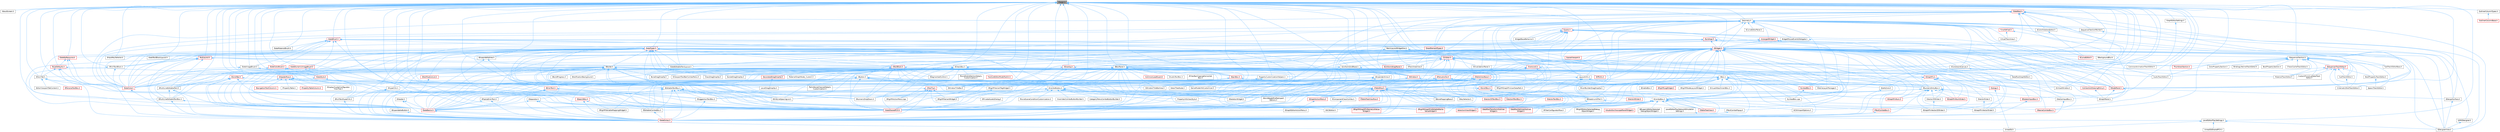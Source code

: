 digraph "Margin.h"
{
 // INTERACTIVE_SVG=YES
 // LATEX_PDF_SIZE
  bgcolor="transparent";
  edge [fontname=Helvetica,fontsize=10,labelfontname=Helvetica,labelfontsize=10];
  node [fontname=Helvetica,fontsize=10,shape=box,height=0.2,width=0.4];
  Node1 [id="Node000001",label="Margin.h",height=0.2,width=0.4,color="gray40", fillcolor="grey60", style="filled", fontcolor="black",tooltip=" "];
  Node1 -> Node2 [id="edge1_Node000001_Node000002",dir="back",color="steelblue1",style="solid",tooltip=" "];
  Node2 [id="Node000002",label="AboutScreen.h",height=0.2,width=0.4,color="grey40", fillcolor="white", style="filled",URL="$d0/d33/AboutScreen_8h.html",tooltip=" "];
  Node1 -> Node3 [id="edge2_Node000001_Node000003",dir="back",color="steelblue1",style="solid",tooltip=" "];
  Node3 [id="Node000003",label="BasicLayoutWidgetSlot.h",height=0.2,width=0.4,color="grey40", fillcolor="white", style="filled",URL="$d4/d34/BasicLayoutWidgetSlot_8h.html",tooltip=" "];
  Node3 -> Node4 [id="edge3_Node000003_Node000004",dir="back",color="steelblue1",style="solid",tooltip=" "];
  Node4 [id="Node000004",label="Children.h",height=0.2,width=0.4,color="red", fillcolor="#FFF0F0", style="filled",URL="$db/d68/Children_8h.html",tooltip=" "];
  Node4 -> Node5 [id="edge4_Node000004_Node000005",dir="back",color="steelblue1",style="solid",tooltip=" "];
  Node5 [id="Node000005",label="LayoutUtils.h",height=0.2,width=0.4,color="grey40", fillcolor="white", style="filled",URL="$d2/d09/LayoutUtils_8h.html",tooltip=" "];
  Node5 -> Node6 [id="edge5_Node000005_Node000006",dir="back",color="steelblue1",style="solid",tooltip=" "];
  Node6 [id="Node000006",label="SLinkedBox.cpp",height=0.2,width=0.4,color="grey40", fillcolor="white", style="filled",URL="$de/dd2/SLinkedBox_8cpp.html",tooltip=" "];
  Node5 -> Node7 [id="edge6_Node000005_Node000007",dir="back",color="steelblue1",style="solid",tooltip=" "];
  Node7 [id="Node000007",label="SNodePanel.h",height=0.2,width=0.4,color="red", fillcolor="#FFF0F0", style="filled",URL="$da/db1/SNodePanel_8h.html",tooltip=" "];
  Node7 -> Node15 [id="edge7_Node000007_Node000015",dir="back",color="steelblue1",style="solid",tooltip=" "];
  Node15 [id="Node000015",label="SDesignSurface.h",height=0.2,width=0.4,color="grey40", fillcolor="white", style="filled",URL="$d0/d2a/SDesignSurface_8h.html",tooltip=" "];
  Node15 -> Node16 [id="edge8_Node000015_Node000016",dir="back",color="steelblue1",style="solid",tooltip=" "];
  Node16 [id="Node000016",label="SDesignerView.h",height=0.2,width=0.4,color="grey40", fillcolor="white", style="filled",URL="$d2/d14/SDesignerView_8h.html",tooltip=" "];
  Node7 -> Node35 [id="edge9_Node000007_Node000035",dir="back",color="steelblue1",style="solid",tooltip=" "];
  Node35 [id="Node000035",label="SGraphPanel.h",height=0.2,width=0.4,color="grey40", fillcolor="white", style="filled",URL="$d2/dcf/SGraphPanel_8h.html",tooltip=" "];
  Node5 -> Node78 [id="edge10_Node000005_Node000078",dir="back",color="steelblue1",style="solid",tooltip=" "];
  Node78 [id="Node000078",label="SlateCore.h",height=0.2,width=0.4,color="red", fillcolor="#FFF0F0", style="filled",URL="$dc/d03/SlateCore_8h.html",tooltip=" "];
  Node78 -> Node80 [id="edge11_Node000078_Node000080",dir="back",color="steelblue1",style="solid",tooltip=" "];
  Node80 [id="Node000080",label="SlateBasics.h",height=0.2,width=0.4,color="red", fillcolor="#FFF0F0", style="filled",URL="$da/d2f/SlateBasics_8h.html",tooltip=" "];
  Node80 -> Node82 [id="edge12_Node000080_Node000082",dir="back",color="steelblue1",style="solid",tooltip=" "];
  Node82 [id="Node000082",label="SlateExtras.h",height=0.2,width=0.4,color="red", fillcolor="#FFF0F0", style="filled",URL="$d8/dec/SlateExtras_8h.html",tooltip=" "];
  Node80 -> Node83 [id="edge13_Node000080_Node000083",dir="back",color="steelblue1",style="solid",tooltip=" "];
  Node83 [id="Node000083",label="UnrealEd.h",height=0.2,width=0.4,color="grey40", fillcolor="white", style="filled",URL="$d2/d5f/UnrealEd_8h.html",tooltip=" "];
  Node5 -> Node84 [id="edge14_Node000005_Node000084",dir="back",color="steelblue1",style="solid",tooltip=" "];
  Node84 [id="Node000084",label="SlateSharedPCH.h",height=0.2,width=0.4,color="red", fillcolor="#FFF0F0", style="filled",URL="$d1/dfc/SlateSharedPCH_8h.html",tooltip=" "];
  Node4 -> Node87 [id="edge15_Node000004_Node000087",dir="back",color="steelblue1",style="solid",tooltip=" "];
  Node87 [id="Node000087",label="SBox.h",height=0.2,width=0.4,color="grey40", fillcolor="white", style="filled",URL="$dd/d43/SBox_8h.html",tooltip=" "];
  Node87 -> Node88 [id="edge16_Node000087_Node000088",dir="back",color="steelblue1",style="solid",tooltip=" "];
  Node88 [id="Node000088",label="BrushBuilderDragDropOp.h",height=0.2,width=0.4,color="grey40", fillcolor="white", style="filled",URL="$d9/d56/BrushBuilderDragDropOp_8h.html",tooltip=" "];
  Node87 -> Node89 [id="edge17_Node000087_Node000089",dir="back",color="steelblue1",style="solid",tooltip=" "];
  Node89 [id="Node000089",label="GameModeInfoCustomizer.h",height=0.2,width=0.4,color="grey40", fillcolor="white", style="filled",URL="$d5/df3/GameModeInfoCustomizer_8h.html",tooltip=" "];
  Node87 -> Node90 [id="edge18_Node000087_Node000090",dir="back",color="steelblue1",style="solid",tooltip=" "];
  Node90 [id="Node000090",label="SComboBox.h",height=0.2,width=0.4,color="grey40", fillcolor="white", style="filled",URL="$d2/dd5/SComboBox_8h.html",tooltip=" "];
  Node90 -> Node91 [id="edge19_Node000090_Node000091",dir="back",color="steelblue1",style="solid",tooltip=" "];
  Node91 [id="Node000091",label="DataflowTransformOutliner\lWidget.h",height=0.2,width=0.4,color="red", fillcolor="#FFF0F0", style="filled",URL="$d8/df9/DataflowTransformOutlinerWidget_8h.html",tooltip=" "];
  Node90 -> Node93 [id="edge20_Node000090_Node000093",dir="back",color="steelblue1",style="solid",tooltip=" "];
  Node93 [id="Node000093",label="DataflowVerticesOutliner\lWidget.h",height=0.2,width=0.4,color="red", fillcolor="#FFF0F0", style="filled",URL="$dd/deb/DataflowVerticesOutlinerWidget_8h.html",tooltip=" "];
  Node90 -> Node94 [id="edge21_Node000090_Node000094",dir="back",color="steelblue1",style="solid",tooltip=" "];
  Node94 [id="Node000094",label="LevelEditorPlayNetworkEmulation\lSettings.h",height=0.2,width=0.4,color="grey40", fillcolor="white", style="filled",URL="$d4/d35/LevelEditorPlayNetworkEmulationSettings_8h.html",tooltip=" "];
  Node94 -> Node95 [id="edge22_Node000094_Node000095",dir="back",color="steelblue1",style="solid",tooltip=" "];
  Node95 [id="Node000095",label="LevelEditorPlaySettings.h",height=0.2,width=0.4,color="grey40", fillcolor="white", style="filled",URL="$d4/d3b/LevelEditorPlaySettings_8h.html",tooltip=" "];
  Node95 -> Node16 [id="edge23_Node000095_Node000016",dir="back",color="steelblue1",style="solid",tooltip=" "];
  Node95 -> Node83 [id="edge24_Node000095_Node000083",dir="back",color="steelblue1",style="solid",tooltip=" "];
  Node95 -> Node86 [id="edge25_Node000095_Node000086",dir="back",color="steelblue1",style="solid",tooltip=" "];
  Node86 [id="Node000086",label="UnrealEdSharedPCH.h",height=0.2,width=0.4,color="grey40", fillcolor="white", style="filled",URL="$d1/de6/UnrealEdSharedPCH_8h.html",tooltip=" "];
  Node90 -> Node96 [id="edge26_Node000090_Node000096",dir="back",color="steelblue1",style="solid",tooltip=" "];
  Node96 [id="Node000096",label="SAudioOscilloscopePanelWidget.h",height=0.2,width=0.4,color="red", fillcolor="#FFF0F0", style="filled",URL="$db/d7e/SAudioOscilloscopePanelWidget_8h.html",tooltip=" "];
  Node90 -> Node99 [id="edge27_Node000090_Node000099",dir="back",color="steelblue1",style="solid",tooltip=" "];
  Node99 [id="Node000099",label="SBlueprintEditorSelected\lDebugObjectWidget.h",height=0.2,width=0.4,color="grey40", fillcolor="white", style="filled",URL="$de/d6c/SBlueprintEditorSelectedDebugObjectWidget_8h.html",tooltip=" "];
  Node90 -> Node100 [id="edge28_Node000090_Node000100",dir="back",color="steelblue1",style="solid",tooltip=" "];
  Node100 [id="Node000100",label="SCSVImportOptions.h",height=0.2,width=0.4,color="grey40", fillcolor="white", style="filled",URL="$d7/dfe/SCSVImportOptions_8h.html",tooltip=" "];
  Node90 -> Node101 [id="edge29_Node000090_Node000101",dir="back",color="steelblue1",style="solid",tooltip=" "];
  Node101 [id="Node000101",label="SEditableComboBox.h",height=0.2,width=0.4,color="grey40", fillcolor="white", style="filled",URL="$d0/d8c/SEditableComboBox_8h.html",tooltip=" "];
  Node101 -> Node82 [id="edge30_Node000101_Node000082",dir="back",color="steelblue1",style="solid",tooltip=" "];
  Node90 -> Node102 [id="edge31_Node000090_Node000102",dir="back",color="steelblue1",style="solid",tooltip=" "];
  Node102 [id="Node000102",label="SFilterConfiguratorRow.h",height=0.2,width=0.4,color="grey40", fillcolor="white", style="filled",URL="$d2/d18/SFilterConfiguratorRow_8h.html",tooltip=" "];
  Node90 -> Node103 [id="edge32_Node000090_Node000103",dir="back",color="steelblue1",style="solid",tooltip=" "];
  Node103 [id="Node000103",label="SNameComboBox.h",height=0.2,width=0.4,color="red", fillcolor="#FFF0F0", style="filled",URL="$d8/d4b/SNameComboBox_8h.html",tooltip=" "];
  Node90 -> Node13 [id="edge33_Node000090_Node000013",dir="back",color="steelblue1",style="solid",tooltip=" "];
  Node13 [id="Node000013",label="SRigVMEditorSelectedDebug\lObjectWidget.h",height=0.2,width=0.4,color="grey40", fillcolor="white", style="filled",URL="$d9/dcd/SRigVMEditorSelectedDebugObjectWidget_8h.html",tooltip=" "];
  Node90 -> Node104 [id="edge34_Node000090_Node000104",dir="back",color="steelblue1",style="solid",tooltip=" "];
  Node104 [id="Node000104",label="SRigVMGraphPinEditableName\lValueWidget.h",height=0.2,width=0.4,color="red", fillcolor="#FFF0F0", style="filled",URL="$da/d0c/SRigVMGraphPinEditableNameValueWidget_8h.html",tooltip=" "];
  Node90 -> Node105 [id="edge35_Node000090_Node000105",dir="back",color="steelblue1",style="solid",tooltip=" "];
  Node105 [id="Node000105",label="SRigVMGraphPinNameListValue\lWidget.h",height=0.2,width=0.4,color="red", fillcolor="#FFF0F0", style="filled",URL="$dc/dac/SRigVMGraphPinNameListValueWidget_8h.html",tooltip=" "];
  Node90 -> Node107 [id="edge36_Node000090_Node000107",dir="back",color="steelblue1",style="solid",tooltip=" "];
  Node107 [id="Node000107",label="STableTreeView.h",height=0.2,width=0.4,color="red", fillcolor="#FFF0F0", style="filled",URL="$dd/d46/STableTreeView_8h.html",tooltip=" "];
  Node90 -> Node110 [id="edge37_Node000090_Node000110",dir="back",color="steelblue1",style="solid",tooltip=" "];
  Node110 [id="Node000110",label="STextComboBox.h",height=0.2,width=0.4,color="red", fillcolor="#FFF0F0", style="filled",URL="$d6/d14/STextComboBox_8h.html",tooltip=" "];
  Node110 -> Node82 [id="edge38_Node000110_Node000082",dir="back",color="steelblue1",style="solid",tooltip=" "];
  Node90 -> Node112 [id="edge39_Node000090_Node000112",dir="back",color="steelblue1",style="solid",tooltip=" "];
  Node112 [id="Node000112",label="STextComboPopup.h",height=0.2,width=0.4,color="grey40", fillcolor="white", style="filled",URL="$d1/d76/STextComboPopup_8h.html",tooltip=" "];
  Node112 -> Node82 [id="edge40_Node000112_Node000082",dir="back",color="steelblue1",style="solid",tooltip=" "];
  Node90 -> Node113 [id="edge41_Node000090_Node000113",dir="back",color="steelblue1",style="solid",tooltip=" "];
  Node113 [id="Node000113",label="SelectionViewWidget.h",height=0.2,width=0.4,color="red", fillcolor="#FFF0F0", style="filled",URL="$dc/db5/SelectionViewWidget_8h.html",tooltip=" "];
  Node90 -> Node80 [id="edge42_Node000090_Node000080",dir="back",color="steelblue1",style="solid",tooltip=" "];
  Node90 -> Node82 [id="edge43_Node000090_Node000082",dir="back",color="steelblue1",style="solid",tooltip=" "];
  Node90 -> Node84 [id="edge44_Node000090_Node000084",dir="back",color="steelblue1",style="solid",tooltip=" "];
  Node87 -> Node120 [id="edge45_Node000087_Node000120",dir="back",color="steelblue1",style="solid",tooltip=" "];
  Node120 [id="Node000120",label="SEnableBox.h",height=0.2,width=0.4,color="grey40", fillcolor="white", style="filled",URL="$d4/d22/SEnableBox_8h.html",tooltip=" "];
  Node87 -> Node121 [id="edge46_Node000087_Node000121",dir="back",color="steelblue1",style="solid",tooltip=" "];
  Node121 [id="Node000121",label="SGameLayerManager.h",height=0.2,width=0.4,color="grey40", fillcolor="white", style="filled",URL="$da/d3a/SGameLayerManager_8h.html",tooltip=" "];
  Node87 -> Node50 [id="edge47_Node000087_Node000050",dir="back",color="steelblue1",style="solid",tooltip=" "];
  Node50 [id="Node000050",label="SGraphPinNum.h",height=0.2,width=0.4,color="red", fillcolor="#FFF0F0", style="filled",URL="$d7/da4/SGraphPinNum_8h.html",tooltip=" "];
  Node87 -> Node52 [id="edge48_Node000087_Node000052",dir="back",color="steelblue1",style="solid",tooltip=" "];
  Node52 [id="Node000052",label="SGraphPinNumSlider.h",height=0.2,width=0.4,color="red", fillcolor="#FFF0F0", style="filled",URL="$d5/d00/SGraphPinNumSlider_8h.html",tooltip=" "];
  Node87 -> Node60 [id="edge49_Node000087_Node000060",dir="back",color="steelblue1",style="solid",tooltip=" "];
  Node60 [id="Node000060",label="SGraphPinVector2DSlider.h",height=0.2,width=0.4,color="grey40", fillcolor="white", style="filled",URL="$d7/d05/SGraphPinVector2DSlider_8h.html",tooltip=" "];
  Node87 -> Node63 [id="edge50_Node000087_Node000063",dir="back",color="steelblue1",style="solid",tooltip=" "];
  Node63 [id="Node000063",label="SGraphPinVectorSlider.h",height=0.2,width=0.4,color="grey40", fillcolor="white", style="filled",URL="$dc/d38/SGraphPinVectorSlider_8h.html",tooltip=" "];
  Node87 -> Node122 [id="edge51_Node000087_Node000122",dir="back",color="steelblue1",style="solid",tooltip=" "];
  Node122 [id="Node000122",label="SLinkedBox.h",height=0.2,width=0.4,color="red", fillcolor="#FFF0F0", style="filled",URL="$d8/d89/SLinkedBox_8h.html",tooltip=" "];
  Node122 -> Node6 [id="edge52_Node000122_Node000006",dir="back",color="steelblue1",style="solid",tooltip=" "];
  Node87 -> Node152 [id="edge53_Node000087_Node000152",dir="back",color="steelblue1",style="solid",tooltip=" "];
  Node152 [id="Node000152",label="SRigVMLogWidget.h",height=0.2,width=0.4,color="red", fillcolor="#FFF0F0", style="filled",URL="$d9/dab/SRigVMLogWidget_8h.html",tooltip=" "];
  Node87 -> Node159 [id="edge54_Node000087_Node000159",dir="back",color="steelblue1",style="solid",tooltip=" "];
  Node159 [id="Node000159",label="SRigVMNodeLayoutWidget.h",height=0.2,width=0.4,color="grey40", fillcolor="white", style="filled",URL="$dc/da9/SRigVMNodeLayoutWidget_8h.html",tooltip=" "];
  Node87 -> Node160 [id="edge55_Node000087_Node000160",dir="back",color="steelblue1",style="solid",tooltip=" "];
  Node160 [id="Node000160",label="SRigVMVariantTagWidget.h",height=0.2,width=0.4,color="grey40", fillcolor="white", style="filled",URL="$d4/d38/SRigVMVariantTagWidget_8h.html",tooltip=" "];
  Node160 -> Node161 [id="edge56_Node000160_Node000161",dir="back",color="steelblue1",style="solid",tooltip=" "];
  Node161 [id="Node000161",label="SRigVMVariantWidget.h",height=0.2,width=0.4,color="grey40", fillcolor="white", style="filled",URL="$d5/d61/SRigVMVariantWidget_8h.html",tooltip=" "];
  Node87 -> Node161 [id="edge57_Node000087_Node000161",dir="back",color="steelblue1",style="solid",tooltip=" "];
  Node87 -> Node162 [id="edge58_Node000087_Node000162",dir="back",color="steelblue1",style="solid",tooltip=" "];
  Node162 [id="Node000162",label="SSafeZone.h",height=0.2,width=0.4,color="grey40", fillcolor="white", style="filled",URL="$df/de0/SSafeZone_8h.html",tooltip=" "];
  Node162 -> Node82 [id="edge59_Node000162_Node000082",dir="back",color="steelblue1",style="solid",tooltip=" "];
  Node87 -> Node163 [id="edge60_Node000087_Node000163",dir="back",color="steelblue1",style="solid",tooltip=" "];
  Node163 [id="Node000163",label="STableRow.h",height=0.2,width=0.4,color="red", fillcolor="#FFF0F0", style="filled",URL="$d8/d43/STableRow_8h.html",tooltip=" "];
  Node163 -> Node91 [id="edge61_Node000163_Node000091",dir="back",color="steelblue1",style="solid",tooltip=" "];
  Node163 -> Node93 [id="edge62_Node000163_Node000093",dir="back",color="steelblue1",style="solid",tooltip=" "];
  Node163 -> Node243 [id="edge63_Node000163_Node000243",dir="back",color="steelblue1",style="solid",tooltip=" "];
  Node243 [id="Node000243",label="PropertyInfoViewStyle.h",height=0.2,width=0.4,color="grey40", fillcolor="white", style="filled",URL="$d0/da8/PropertyInfoViewStyle_8h.html",tooltip=" "];
  Node163 -> Node165 [id="edge64_Node000163_Node000165",dir="back",color="steelblue1",style="solid",tooltip=" "];
  Node165 [id="Node000165",label="SBoneMappingBase.h",height=0.2,width=0.4,color="grey40", fillcolor="white", style="filled",URL="$d7/d49/SBoneMappingBase_8h.html",tooltip=" "];
  Node163 -> Node90 [id="edge65_Node000163_Node000090",dir="back",color="steelblue1",style="solid",tooltip=" "];
  Node163 -> Node247 [id="edge66_Node000163_Node000247",dir="back",color="steelblue1",style="solid",tooltip=" "];
  Node247 [id="Node000247",label="SComponentClassCombo.h",height=0.2,width=0.4,color="grey40", fillcolor="white", style="filled",URL="$dc/df2/SComponentClassCombo_8h.html",tooltip=" "];
  Node247 -> Node180 [id="edge67_Node000247_Node000180",dir="back",color="steelblue1",style="solid",tooltip=" "];
  Node180 [id="Node000180",label="SSCSEditor.h",height=0.2,width=0.4,color="grey40", fillcolor="white", style="filled",URL="$d0/d2e/SSCSEditor_8h.html",tooltip=" "];
  Node163 -> Node102 [id="edge68_Node000163_Node000102",dir="back",color="steelblue1",style="solid",tooltip=" "];
  Node163 -> Node250 [id="edge69_Node000163_Node000250",dir="back",color="steelblue1",style="solid",tooltip=" "];
  Node250 [id="Node000250",label="SGraphActionMenu.h",height=0.2,width=0.4,color="red", fillcolor="#FFF0F0", style="filled",URL="$d0/d9a/SGraphActionMenu_8h.html",tooltip=" "];
  Node250 -> Node252 [id="edge70_Node000250_Node000252",dir="back",color="steelblue1",style="solid",tooltip=" "];
  Node252 [id="Node000252",label="SGraphEditorActionMenu.h",height=0.2,width=0.4,color="grey40", fillcolor="white", style="filled",URL="$dd/d8d/SGraphEditorActionMenu_8h.html",tooltip=" "];
  Node163 -> Node258 [id="edge71_Node000163_Node000258",dir="back",color="steelblue1",style="solid",tooltip=" "];
  Node258 [id="Node000258",label="SKeySelector.h",height=0.2,width=0.4,color="grey40", fillcolor="white", style="filled",URL="$de/d62/SKeySelector_8h.html",tooltip=" "];
  Node163 -> Node289 [id="edge72_Node000163_Node000289",dir="back",color="steelblue1",style="solid",tooltip=" "];
  Node289 [id="Node000289",label="SPrivateAssetsDialog.h",height=0.2,width=0.4,color="grey40", fillcolor="white", style="filled",URL="$d2/dba/SPrivateAssetsDialog_8h.html",tooltip=" "];
  Node163 -> Node180 [id="edge73_Node000163_Node000180",dir="back",color="steelblue1",style="solid",tooltip=" "];
  Node163 -> Node264 [id="edge74_Node000163_Node000264",dir="back",color="steelblue1",style="solid",tooltip=" "];
  Node264 [id="Node000264",label="SSkeletonWidget.h",height=0.2,width=0.4,color="grey40", fillcolor="white", style="filled",URL="$dd/da7/SSkeletonWidget_8h.html",tooltip=" "];
  Node163 -> Node290 [id="edge75_Node000163_Node000290",dir="back",color="steelblue1",style="solid",tooltip=" "];
  Node290 [id="Node000290",label="SSkinWeightProfileImport\lOptions.h",height=0.2,width=0.4,color="grey40", fillcolor="white", style="filled",URL="$d9/d21/SSkinWeightProfileImportOptions_8h.html",tooltip=" "];
  Node163 -> Node291 [id="edge76_Node000163_Node000291",dir="back",color="steelblue1",style="solid",tooltip=" "];
  Node291 [id="Node000291",label="SSuggestionTextBox.h",height=0.2,width=0.4,color="grey40", fillcolor="white", style="filled",URL="$d1/df9/SSuggestionTextBox_8h.html",tooltip=" "];
  Node291 -> Node82 [id="edge77_Node000291_Node000082",dir="back",color="steelblue1",style="solid",tooltip=" "];
  Node163 -> Node284 [id="edge78_Node000163_Node000284",dir="back",color="steelblue1",style="solid",tooltip=" "];
  Node284 [id="Node000284",label="STableTreeViewRow.h",height=0.2,width=0.4,color="red", fillcolor="#FFF0F0", style="filled",URL="$d9/dcd/STableTreeViewRow_8h.html",tooltip=" "];
  Node163 -> Node113 [id="edge79_Node000163_Node000113",dir="back",color="steelblue1",style="solid",tooltip=" "];
  Node163 -> Node80 [id="edge80_Node000163_Node000080",dir="back",color="steelblue1",style="solid",tooltip=" "];
  Node163 -> Node82 [id="edge81_Node000163_Node000082",dir="back",color="steelblue1",style="solid",tooltip=" "];
  Node163 -> Node84 [id="edge82_Node000163_Node000084",dir="back",color="steelblue1",style="solid",tooltip=" "];
  Node87 -> Node292 [id="edge83_Node000087_Node000292",dir="back",color="steelblue1",style="solid",tooltip=" "];
  Node292 [id="Node000292",label="SVector4Slider.h",height=0.2,width=0.4,color="red", fillcolor="#FFF0F0", style="filled",URL="$d4/dec/SVector4Slider_8h.html",tooltip=" "];
  Node87 -> Node293 [id="edge84_Node000087_Node000293",dir="back",color="steelblue1",style="solid",tooltip=" "];
  Node293 [id="Node000293",label="SVisualAttachmentBox.h",height=0.2,width=0.4,color="grey40", fillcolor="white", style="filled",URL="$d1/d32/SVisualAttachmentBox_8h.html",tooltip=" "];
  Node87 -> Node294 [id="edge85_Node000087_Node000294",dir="back",color="steelblue1",style="solid",tooltip=" "];
  Node294 [id="Node000294",label="SWindowTitleBar.h",height=0.2,width=0.4,color="grey40", fillcolor="white", style="filled",URL="$d0/dce/SWindowTitleBar_8h.html",tooltip=" "];
  Node87 -> Node80 [id="edge86_Node000087_Node000080",dir="back",color="steelblue1",style="solid",tooltip=" "];
  Node87 -> Node82 [id="edge87_Node000087_Node000082",dir="back",color="steelblue1",style="solid",tooltip=" "];
  Node87 -> Node84 [id="edge88_Node000087_Node000084",dir="back",color="steelblue1",style="solid",tooltip=" "];
  Node4 -> Node295 [id="edge89_Node000004_Node000295",dir="back",color="steelblue1",style="solid",tooltip=" "];
  Node295 [id="Node000295",label="SBoxPanel.h",height=0.2,width=0.4,color="grey40", fillcolor="white", style="filled",URL="$d8/de6/SBoxPanel_8h.html",tooltip=" "];
  Node295 -> Node296 [id="edge90_Node000295_Node000296",dir="back",color="steelblue1",style="solid",tooltip=" "];
  Node296 [id="Node000296",label="BoneDragDropOp.h",height=0.2,width=0.4,color="grey40", fillcolor="white", style="filled",URL="$d9/dba/BoneDragDropOp_8h.html",tooltip=" "];
  Node295 -> Node297 [id="edge91_Node000295_Node000297",dir="back",color="steelblue1",style="solid",tooltip=" "];
  Node297 [id="Node000297",label="ClassDragDropOp.h",height=0.2,width=0.4,color="grey40", fillcolor="white", style="filled",URL="$d5/d37/ClassDragDropOp_8h.html",tooltip=" "];
  Node295 -> Node298 [id="edge92_Node000295_Node000298",dir="back",color="steelblue1",style="solid",tooltip=" "];
  Node298 [id="Node000298",label="CommonLoadGuard.h",height=0.2,width=0.4,color="red", fillcolor="#FFF0F0", style="filled",URL="$d1/da1/CommonLoadGuard_8h.html",tooltip=" "];
  Node295 -> Node301 [id="edge93_Node000295_Node000301",dir="back",color="steelblue1",style="solid",tooltip=" "];
  Node301 [id="Node000301",label="DecoratedDragDropOp.h",height=0.2,width=0.4,color="red", fillcolor="#FFF0F0", style="filled",URL="$d6/d6a/DecoratedDragDropOp_8h.html",tooltip=" "];
  Node301 -> Node311 [id="edge94_Node000301_Node000311",dir="back",color="steelblue1",style="solid",tooltip=" "];
  Node311 [id="Node000311",label="LevelDragDropOp.h",height=0.2,width=0.4,color="grey40", fillcolor="white", style="filled",URL="$dc/da5/LevelDragDropOp_8h.html",tooltip=" "];
  Node295 -> Node269 [id="edge95_Node000295_Node000269",dir="back",color="steelblue1",style="solid",tooltip=" "];
  Node269 [id="Node000269",label="DiffUtils.h",height=0.2,width=0.4,color="red", fillcolor="#FFF0F0", style="filled",URL="$d4/d91/DiffUtils_8h.html",tooltip=" "];
  Node295 -> Node89 [id="edge96_Node000295_Node000089",dir="back",color="steelblue1",style="solid",tooltip=" "];
  Node295 -> Node5 [id="edge97_Node000295_Node000005",dir="back",color="steelblue1",style="solid",tooltip=" "];
  Node295 -> Node311 [id="edge98_Node000295_Node000311",dir="back",color="steelblue1",style="solid",tooltip=" "];
  Node295 -> Node317 [id="edge99_Node000295_Node000317",dir="back",color="steelblue1",style="solid",tooltip=" "];
  Node317 [id="Node000317",label="MaterialGraphNode_Custom.h",height=0.2,width=0.4,color="grey40", fillcolor="white", style="filled",URL="$d5/d6c/MaterialGraphNode__Custom_8h.html",tooltip=" "];
  Node295 -> Node318 [id="edge100_Node000295_Node000318",dir="back",color="steelblue1",style="solid",tooltip=" "];
  Node318 [id="Node000318",label="PropertyCustomizationHelpers.h",height=0.2,width=0.4,color="grey40", fillcolor="white", style="filled",URL="$d7/dd0/PropertyCustomizationHelpers_8h.html",tooltip=" "];
  Node318 -> Node319 [id="edge101_Node000318_Node000319",dir="back",color="steelblue1",style="solid",tooltip=" "];
  Node319 [id="Node000319",label="DetailTreeNode.h",height=0.2,width=0.4,color="grey40", fillcolor="white", style="filled",URL="$d8/d32/DetailTreeNode_8h.html",tooltip=" "];
  Node318 -> Node89 [id="edge102_Node000318_Node000089",dir="back",color="steelblue1",style="solid",tooltip=" "];
  Node318 -> Node320 [id="edge103_Node000318_Node000320",dir="back",color="steelblue1",style="solid",tooltip=" "];
  Node320 [id="Node000320",label="PerlinNoiseChannelDetails\lCustomization.h",height=0.2,width=0.4,color="grey40", fillcolor="white", style="filled",URL="$d6/df3/PerlinNoiseChannelDetailsCustomization_8h.html",tooltip=" "];
  Node295 -> Node321 [id="edge104_Node000295_Node000321",dir="back",color="steelblue1",style="solid",tooltip=" "];
  Node321 [id="Node000321",label="SAudioTextBox.h",height=0.2,width=0.4,color="grey40", fillcolor="white", style="filled",URL="$da/da3/SAudioTextBox_8h.html",tooltip=" "];
  Node295 -> Node322 [id="edge105_Node000295_Node000322",dir="back",color="steelblue1",style="solid",tooltip=" "];
  Node322 [id="Node000322",label="SBreadcrumbTrail.h",height=0.2,width=0.4,color="grey40", fillcolor="white", style="filled",URL="$d4/de2/SBreadcrumbTrail_8h.html",tooltip=" "];
  Node322 -> Node107 [id="edge106_Node000322_Node000107",dir="back",color="steelblue1",style="solid",tooltip=" "];
  Node322 -> Node82 [id="edge107_Node000322_Node000082",dir="back",color="steelblue1",style="solid",tooltip=" "];
  Node295 -> Node323 [id="edge108_Node000295_Node000323",dir="back",color="steelblue1",style="solid",tooltip=" "];
  Node323 [id="Node000323",label="SComboButton.h",height=0.2,width=0.4,color="grey40", fillcolor="white", style="filled",URL="$dc/d43/SComboButton_8h.html",tooltip=" "];
  Node323 -> Node324 [id="edge109_Node000323_Node000324",dir="back",color="steelblue1",style="solid",tooltip=" "];
  Node324 [id="Node000324",label="CategoryMenuComboButtonBuilder.h",height=0.2,width=0.4,color="grey40", fillcolor="white", style="filled",URL="$df/d7b/CategoryMenuComboButtonBuilder_8h.html",tooltip=" "];
  Node323 -> Node325 [id="edge110_Node000323_Node000325",dir="back",color="steelblue1",style="solid",tooltip=" "];
  Node325 [id="Node000325",label="MovieSceneConditionCustomization.h",height=0.2,width=0.4,color="grey40", fillcolor="white", style="filled",URL="$db/d7d/MovieSceneConditionCustomization_8h.html",tooltip=" "];
  Node323 -> Node326 [id="edge111_Node000323_Node000326",dir="back",color="steelblue1",style="solid",tooltip=" "];
  Node326 [id="Node000326",label="OverridesComboButtonBuilder.h",height=0.2,width=0.4,color="grey40", fillcolor="white", style="filled",URL="$d5/dac/OverridesComboButtonBuilder_8h.html",tooltip=" "];
  Node323 -> Node165 [id="edge112_Node000323_Node000165",dir="back",color="steelblue1",style="solid",tooltip=" "];
  Node323 -> Node90 [id="edge113_Node000323_Node000090",dir="back",color="steelblue1",style="solid",tooltip=" "];
  Node323 -> Node247 [id="edge114_Node000323_Node000247",dir="back",color="steelblue1",style="solid",tooltip=" "];
  Node323 -> Node140 [id="edge115_Node000323_Node000140",dir="back",color="steelblue1",style="solid",tooltip=" "];
  Node140 [id="Node000140",label="SGridLineSpacingList.h",height=0.2,width=0.4,color="grey40", fillcolor="white", style="filled",URL="$db/d48/SGridLineSpacingList_8h.html",tooltip=" "];
  Node323 -> Node147 [id="edge116_Node000323_Node000147",dir="back",color="steelblue1",style="solid",tooltip=" "];
  Node147 [id="Node000147",label="SNumericDropDown.h",height=0.2,width=0.4,color="grey40", fillcolor="white", style="filled",URL="$d3/d12/SNumericDropDown_8h.html",tooltip=" "];
  Node323 -> Node327 [id="edge117_Node000323_Node000327",dir="back",color="steelblue1",style="solid",tooltip=" "];
  Node327 [id="Node000327",label="SPopUpErrorText.h",height=0.2,width=0.4,color="grey40", fillcolor="white", style="filled",URL="$d7/d15/SPopUpErrorText_8h.html",tooltip=" "];
  Node327 -> Node80 [id="edge118_Node000327_Node000080",dir="back",color="steelblue1",style="solid",tooltip=" "];
  Node327 -> Node82 [id="edge119_Node000327_Node000082",dir="back",color="steelblue1",style="solid",tooltip=" "];
  Node323 -> Node104 [id="edge120_Node000323_Node000104",dir="back",color="steelblue1",style="solid",tooltip=" "];
  Node323 -> Node105 [id="edge121_Node000323_Node000105",dir="back",color="steelblue1",style="solid",tooltip=" "];
  Node323 -> Node80 [id="edge122_Node000323_Node000080",dir="back",color="steelblue1",style="solid",tooltip=" "];
  Node323 -> Node82 [id="edge123_Node000323_Node000082",dir="back",color="steelblue1",style="solid",tooltip=" "];
  Node323 -> Node84 [id="edge124_Node000323_Node000084",dir="back",color="steelblue1",style="solid",tooltip=" "];
  Node295 -> Node101 [id="edge125_Node000295_Node000101",dir="back",color="steelblue1",style="solid",tooltip=" "];
  Node295 -> Node328 [id="edge126_Node000295_Node000328",dir="back",color="steelblue1",style="solid",tooltip=" "];
  Node328 [id="Node000328",label="SFilterBarClippingHorizontal\lBox.h",height=0.2,width=0.4,color="grey40", fillcolor="white", style="filled",URL="$dd/d94/SFilterBarClippingHorizontalBox_8h.html",tooltip=" "];
  Node295 -> Node140 [id="edge127_Node000295_Node000140",dir="back",color="steelblue1",style="solid",tooltip=" "];
  Node295 -> Node329 [id="edge128_Node000295_Node000329",dir="back",color="steelblue1",style="solid",tooltip=" "];
  Node329 [id="Node000329",label="SHeader.h",height=0.2,width=0.4,color="grey40", fillcolor="white", style="filled",URL="$de/d21/SHeader_8h.html",tooltip=" "];
  Node329 -> Node80 [id="edge129_Node000329_Node000080",dir="back",color="steelblue1",style="solid",tooltip=" "];
  Node329 -> Node82 [id="edge130_Node000329_Node000082",dir="back",color="steelblue1",style="solid",tooltip=" "];
  Node295 -> Node147 [id="edge131_Node000295_Node000147",dir="back",color="steelblue1",style="solid",tooltip=" "];
  Node295 -> Node330 [id="edge132_Node000295_Node000330",dir="back",color="steelblue1",style="solid",tooltip=" "];
  Node330 [id="Node000330",label="SNumericEntryBox.h",height=0.2,width=0.4,color="grey40", fillcolor="white", style="filled",URL="$d8/d1a/SNumericEntryBox_8h.html",tooltip=" "];
  Node330 -> Node50 [id="edge133_Node000330_Node000050",dir="back",color="steelblue1",style="solid",tooltip=" "];
  Node330 -> Node52 [id="edge134_Node000330_Node000052",dir="back",color="steelblue1",style="solid",tooltip=" "];
  Node330 -> Node60 [id="edge135_Node000330_Node000060",dir="back",color="steelblue1",style="solid",tooltip=" "];
  Node330 -> Node63 [id="edge136_Node000330_Node000063",dir="back",color="steelblue1",style="solid",tooltip=" "];
  Node330 -> Node331 [id="edge137_Node000330_Node000331",dir="back",color="steelblue1",style="solid",tooltip=" "];
  Node331 [id="Node000331",label="SRotatorInputBox.h",height=0.2,width=0.4,color="red", fillcolor="#FFF0F0", style="filled",URL="$de/dd2/SRotatorInputBox_8h.html",tooltip=" "];
  Node331 -> Node82 [id="edge138_Node000331_Node000082",dir="back",color="steelblue1",style="solid",tooltip=" "];
  Node330 -> Node332 [id="edge139_Node000330_Node000332",dir="back",color="steelblue1",style="solid",tooltip=" "];
  Node332 [id="Node000332",label="SVector2DSlider.h",height=0.2,width=0.4,color="grey40", fillcolor="white", style="filled",URL="$de/d67/SVector2DSlider_8h.html",tooltip=" "];
  Node332 -> Node60 [id="edge140_Node000332_Node000060",dir="back",color="steelblue1",style="solid",tooltip=" "];
  Node330 -> Node333 [id="edge141_Node000330_Node000333",dir="back",color="steelblue1",style="solid",tooltip=" "];
  Node333 [id="Node000333",label="SVector2DTextBox.h",height=0.2,width=0.4,color="red", fillcolor="#FFF0F0", style="filled",URL="$d6/d71/SVector2DTextBox_8h.html",tooltip=" "];
  Node330 -> Node292 [id="edge142_Node000330_Node000292",dir="back",color="steelblue1",style="solid",tooltip=" "];
  Node330 -> Node334 [id="edge143_Node000330_Node000334",dir="back",color="steelblue1",style="solid",tooltip=" "];
  Node334 [id="Node000334",label="SVector4TextBox.h",height=0.2,width=0.4,color="red", fillcolor="#FFF0F0", style="filled",URL="$dd/da4/SVector4TextBox_8h.html",tooltip=" "];
  Node330 -> Node335 [id="edge144_Node000330_Node000335",dir="back",color="steelblue1",style="solid",tooltip=" "];
  Node335 [id="Node000335",label="SVectorInputBox.h",height=0.2,width=0.4,color="grey40", fillcolor="white", style="filled",URL="$df/d44/SVectorInputBox_8h.html",tooltip=" "];
  Node335 -> Node82 [id="edge145_Node000335_Node000082",dir="back",color="steelblue1",style="solid",tooltip=" "];
  Node330 -> Node336 [id="edge146_Node000330_Node000336",dir="back",color="steelblue1",style="solid",tooltip=" "];
  Node336 [id="Node000336",label="SVectorSlider.h",height=0.2,width=0.4,color="grey40", fillcolor="white", style="filled",URL="$d2/db5/SVectorSlider_8h.html",tooltip=" "];
  Node336 -> Node63 [id="edge147_Node000336_Node000063",dir="back",color="steelblue1",style="solid",tooltip=" "];
  Node330 -> Node337 [id="edge148_Node000330_Node000337",dir="back",color="steelblue1",style="solid",tooltip=" "];
  Node337 [id="Node000337",label="SVectorTextBox.h",height=0.2,width=0.4,color="red", fillcolor="#FFF0F0", style="filled",URL="$df/db8/SVectorTextBox_8h.html",tooltip=" "];
  Node330 -> Node82 [id="edge149_Node000330_Node000082",dir="back",color="steelblue1",style="solid",tooltip=" "];
  Node295 -> Node160 [id="edge150_Node000295_Node000160",dir="back",color="steelblue1",style="solid",tooltip=" "];
  Node295 -> Node161 [id="edge151_Node000295_Node000161",dir="back",color="steelblue1",style="solid",tooltip=" "];
  Node295 -> Node180 [id="edge152_Node000295_Node000180",dir="back",color="steelblue1",style="solid",tooltip=" "];
  Node295 -> Node338 [id="edge153_Node000295_Node000338",dir="back",color="steelblue1",style="solid",tooltip=" "];
  Node338 [id="Node000338",label="SScrollBox.h",height=0.2,width=0.4,color="red", fillcolor="#FFF0F0", style="filled",URL="$d3/da2/SScrollBox_8h.html",tooltip=" "];
  Node338 -> Node322 [id="edge154_Node000338_Node000322",dir="back",color="steelblue1",style="solid",tooltip=" "];
  Node338 -> Node80 [id="edge155_Node000338_Node000080",dir="back",color="steelblue1",style="solid",tooltip=" "];
  Node338 -> Node82 [id="edge156_Node000338_Node000082",dir="back",color="steelblue1",style="solid",tooltip=" "];
  Node338 -> Node84 [id="edge157_Node000338_Node000084",dir="back",color="steelblue1",style="solid",tooltip=" "];
  Node295 -> Node340 [id="edge158_Node000295_Node000340",dir="back",color="steelblue1",style="solid",tooltip=" "];
  Node340 [id="Node000340",label="SSegmentedControl.h",height=0.2,width=0.4,color="grey40", fillcolor="white", style="filled",URL="$d3/d4f/SSegmentedControl_8h.html",tooltip=" "];
  Node295 -> Node264 [id="edge159_Node000295_Node000264",dir="back",color="steelblue1",style="solid",tooltip=" "];
  Node295 -> Node341 [id="edge160_Node000295_Node000341",dir="back",color="steelblue1",style="solid",tooltip=" "];
  Node341 [id="Node000341",label="SSpinBox.h",height=0.2,width=0.4,color="red", fillcolor="#FFF0F0", style="filled",URL="$d5/da5/SSpinBox_8h.html",tooltip=" "];
  Node341 -> Node330 [id="edge161_Node000341_Node000330",dir="back",color="steelblue1",style="solid",tooltip=" "];
  Node341 -> Node80 [id="edge162_Node000341_Node000080",dir="back",color="steelblue1",style="solid",tooltip=" "];
  Node341 -> Node82 [id="edge163_Node000341_Node000082",dir="back",color="steelblue1",style="solid",tooltip=" "];
  Node295 -> Node163 [id="edge164_Node000295_Node000163",dir="back",color="steelblue1",style="solid",tooltip=" "];
  Node295 -> Node343 [id="edge165_Node000295_Node000343",dir="back",color="steelblue1",style="solid",tooltip=" "];
  Node343 [id="Node000343",label="STableViewBase.h",height=0.2,width=0.4,color="red", fillcolor="#FFF0F0", style="filled",URL="$da/d88/STableViewBase_8h.html",tooltip=" "];
  Node343 -> Node165 [id="edge166_Node000343_Node000165",dir="back",color="steelblue1",style="solid",tooltip=" "];
  Node343 -> Node90 [id="edge167_Node000343_Node000090",dir="back",color="steelblue1",style="solid",tooltip=" "];
  Node343 -> Node247 [id="edge168_Node000343_Node000247",dir="back",color="steelblue1",style="solid",tooltip=" "];
  Node343 -> Node250 [id="edge169_Node000343_Node000250",dir="back",color="steelblue1",style="solid",tooltip=" "];
  Node343 -> Node258 [id="edge170_Node000343_Node000258",dir="back",color="steelblue1",style="solid",tooltip=" "];
  Node343 -> Node180 [id="edge171_Node000343_Node000180",dir="back",color="steelblue1",style="solid",tooltip=" "];
  Node343 -> Node264 [id="edge172_Node000343_Node000264",dir="back",color="steelblue1",style="solid",tooltip=" "];
  Node343 -> Node290 [id="edge173_Node000343_Node000290",dir="back",color="steelblue1",style="solid",tooltip=" "];
  Node343 -> Node291 [id="edge174_Node000343_Node000291",dir="back",color="steelblue1",style="solid",tooltip=" "];
  Node343 -> Node163 [id="edge175_Node000343_Node000163",dir="back",color="steelblue1",style="solid",tooltip=" "];
  Node343 -> Node107 [id="edge176_Node000343_Node000107",dir="back",color="steelblue1",style="solid",tooltip=" "];
  Node343 -> Node284 [id="edge177_Node000343_Node000284",dir="back",color="steelblue1",style="solid",tooltip=" "];
  Node343 -> Node80 [id="edge178_Node000343_Node000080",dir="back",color="steelblue1",style="solid",tooltip=" "];
  Node343 -> Node82 [id="edge179_Node000343_Node000082",dir="back",color="steelblue1",style="solid",tooltip=" "];
  Node343 -> Node84 [id="edge180_Node000343_Node000084",dir="back",color="steelblue1",style="solid",tooltip=" "];
  Node295 -> Node332 [id="edge181_Node000295_Node000332",dir="back",color="steelblue1",style="solid",tooltip=" "];
  Node295 -> Node333 [id="edge182_Node000295_Node000333",dir="back",color="steelblue1",style="solid",tooltip=" "];
  Node295 -> Node292 [id="edge183_Node000295_Node000292",dir="back",color="steelblue1",style="solid",tooltip=" "];
  Node295 -> Node334 [id="edge184_Node000295_Node000334",dir="back",color="steelblue1",style="solid",tooltip=" "];
  Node295 -> Node336 [id="edge185_Node000295_Node000336",dir="back",color="steelblue1",style="solid",tooltip=" "];
  Node295 -> Node337 [id="edge186_Node000295_Node000337",dir="back",color="steelblue1",style="solid",tooltip=" "];
  Node295 -> Node345 [id="edge187_Node000295_Node000345",dir="back",color="steelblue1",style="solid",tooltip=" "];
  Node345 [id="Node000345",label="SWindow.h",height=0.2,width=0.4,color="red", fillcolor="#FFF0F0", style="filled",URL="$d2/d6d/SWindow_8h.html",tooltip=" "];
  Node345 -> Node347 [id="edge188_Node000345_Node000347",dir="back",color="steelblue1",style="solid",tooltip=" "];
  Node347 [id="Node000347",label="Dialogs.h",height=0.2,width=0.4,color="red", fillcolor="#FFF0F0", style="filled",URL="$d2/d5c/Dialogs_8h.html",tooltip=" "];
  Node347 -> Node83 [id="edge189_Node000347_Node000083",dir="back",color="steelblue1",style="solid",tooltip=" "];
  Node345 -> Node264 [id="edge190_Node000345_Node000264",dir="back",color="steelblue1",style="solid",tooltip=" "];
  Node345 -> Node290 [id="edge191_Node000345_Node000290",dir="back",color="steelblue1",style="solid",tooltip=" "];
  Node345 -> Node647 [id="edge192_Node000345_Node000647",dir="back",color="steelblue1",style="solid",tooltip=" "];
  Node647 [id="Node000647",label="SVirtualWindow.h",height=0.2,width=0.4,color="grey40", fillcolor="white", style="filled",URL="$d3/dd3/SVirtualWindow_8h.html",tooltip=" "];
  Node345 -> Node294 [id="edge193_Node000345_Node000294",dir="back",color="steelblue1",style="solid",tooltip=" "];
  Node345 -> Node78 [id="edge194_Node000345_Node000078",dir="back",color="steelblue1",style="solid",tooltip=" "];
  Node345 -> Node84 [id="edge195_Node000345_Node000084",dir="back",color="steelblue1",style="solid",tooltip=" "];
  Node295 -> Node294 [id="edge196_Node000295_Node000294",dir="back",color="steelblue1",style="solid",tooltip=" "];
  Node295 -> Node671 [id="edge197_Node000295_Node000671",dir="back",color="steelblue1",style="solid",tooltip=" "];
  Node671 [id="Node000671",label="SWindowTitleBarArea.h",height=0.2,width=0.4,color="grey40", fillcolor="white", style="filled",URL="$d4/d09/SWindowTitleBarArea_8h.html",tooltip=" "];
  Node295 -> Node78 [id="edge198_Node000295_Node000078",dir="back",color="steelblue1",style="solid",tooltip=" "];
  Node295 -> Node84 [id="edge199_Node000295_Node000084",dir="back",color="steelblue1",style="solid",tooltip=" "];
  Node295 -> Node672 [id="edge200_Node000295_Node000672",dir="back",color="steelblue1",style="solid",tooltip=" "];
  Node672 [id="Node000672",label="SocketDragDropOp.h",height=0.2,width=0.4,color="grey40", fillcolor="white", style="filled",URL="$d2/d53/SocketDragDropOp_8h.html",tooltip=" "];
  Node4 -> Node822 [id="edge201_Node000004_Node000822",dir="back",color="steelblue1",style="solid",tooltip=" "];
  Node822 [id="Node000822",label="SConstraintCanvas.h",height=0.2,width=0.4,color="grey40", fillcolor="white", style="filled",URL="$d4/d58/SConstraintCanvas_8h.html",tooltip=" "];
  Node822 -> Node18 [id="edge202_Node000822_Node000018",dir="back",color="steelblue1",style="solid",tooltip=" "];
  Node18 [id="Node000018",label="DataflowGraphEditor.h",height=0.2,width=0.4,color="grey40", fillcolor="white", style="filled",URL="$d4/dfa/DataflowGraphEditor_8h.html",tooltip=" "];
  Node4 -> Node782 [id="edge203_Node000004_Node000782",dir="back",color="steelblue1",style="solid",tooltip=" "];
  Node782 [id="Node000782",label="SInvalidationPanel.h",height=0.2,width=0.4,color="grey40", fillcolor="white", style="filled",URL="$d7/d86/SInvalidationPanel_8h.html",tooltip=" "];
  Node4 -> Node122 [id="edge204_Node000004_Node000122",dir="back",color="steelblue1",style="solid",tooltip=" "];
  Node4 -> Node852 [id="edge205_Node000004_Node000852",dir="back",color="steelblue1",style="solid",tooltip=" "];
  Node852 [id="Node000852",label="SMenuAnchor.h",height=0.2,width=0.4,color="red", fillcolor="#FFF0F0", style="filled",URL="$d3/d52/SMenuAnchor_8h.html",tooltip=" "];
  Node852 -> Node322 [id="edge206_Node000852_Node000322",dir="back",color="steelblue1",style="solid",tooltip=" "];
  Node852 -> Node323 [id="edge207_Node000852_Node000323",dir="back",color="steelblue1",style="solid",tooltip=" "];
  Node852 -> Node71 [id="edge208_Node000852_Node000071",dir="back",color="steelblue1",style="solid",tooltip=" "];
  Node71 [id="Node000071",label="SRigVMGraphPinUserDataPath.h",height=0.2,width=0.4,color="grey40", fillcolor="white", style="filled",URL="$d5/d31/SRigVMGraphPinUserDataPath_8h.html",tooltip=" "];
  Node852 -> Node80 [id="edge209_Node000852_Node000080",dir="back",color="steelblue1",style="solid",tooltip=" "];
  Node852 -> Node82 [id="edge210_Node000852_Node000082",dir="back",color="steelblue1",style="solid",tooltip=" "];
  Node852 -> Node84 [id="edge211_Node000852_Node000084",dir="back",color="steelblue1",style="solid",tooltip=" "];
  Node4 -> Node7 [id="edge212_Node000004_Node000007",dir="back",color="steelblue1",style="solid",tooltip=" "];
  Node4 -> Node856 [id="edge213_Node000004_Node000856",dir="back",color="steelblue1",style="solid",tooltip=" "];
  Node856 [id="Node000856",label="SOverlay.h",height=0.2,width=0.4,color="red", fillcolor="#FFF0F0", style="filled",URL="$d2/d4b/SOverlay_8h.html",tooltip=" "];
  Node856 -> Node101 [id="edge214_Node000856_Node000101",dir="back",color="steelblue1",style="solid",tooltip=" "];
  Node856 -> Node345 [id="edge215_Node000856_Node000345",dir="back",color="steelblue1",style="solid",tooltip=" "];
  Node856 -> Node294 [id="edge216_Node000856_Node000294",dir="back",color="steelblue1",style="solid",tooltip=" "];
  Node856 -> Node78 [id="edge217_Node000856_Node000078",dir="back",color="steelblue1",style="solid",tooltip=" "];
  Node856 -> Node84 [id="edge218_Node000856_Node000084",dir="back",color="steelblue1",style="solid",tooltip=" "];
  Node4 -> Node338 [id="edge219_Node000004_Node000338",dir="back",color="steelblue1",style="solid",tooltip=" "];
  Node4 -> Node865 [id="edge220_Node000004_Node000865",dir="back",color="steelblue1",style="solid",tooltip=" "];
  Node865 [id="Node000865",label="STrackAreaView.h",height=0.2,width=0.4,color="grey40", fillcolor="white", style="filled",URL="$de/d32/STrackAreaView_8h.html",tooltip=" "];
  Node4 -> Node866 [id="edge221_Node000004_Node000866",dir="back",color="steelblue1",style="solid",tooltip=" "];
  Node866 [id="Node000866",label="SUniformGridPanel.h",height=0.2,width=0.4,color="grey40", fillcolor="white", style="filled",URL="$de/d98/SUniformGridPanel_8h.html",tooltip=" "];
  Node866 -> Node340 [id="edge222_Node000866_Node000340",dir="back",color="steelblue1",style="solid",tooltip=" "];
  Node866 -> Node264 [id="edge223_Node000866_Node000264",dir="back",color="steelblue1",style="solid",tooltip=" "];
  Node866 -> Node80 [id="edge224_Node000866_Node000080",dir="back",color="steelblue1",style="solid",tooltip=" "];
  Node866 -> Node82 [id="edge225_Node000866_Node000082",dir="back",color="steelblue1",style="solid",tooltip=" "];
  Node4 -> Node867 [id="edge226_Node000004_Node000867",dir="back",color="steelblue1",style="solid",tooltip=" "];
  Node867 [id="Node000867",label="SUniformWrapPanel.h",height=0.2,width=0.4,color="red", fillcolor="#FFF0F0", style="filled",URL="$dc/de4/SUniformWrapPanel_8h.html",tooltip=" "];
  Node4 -> Node671 [id="edge227_Node000004_Node000671",dir="back",color="steelblue1",style="solid",tooltip=" "];
  Node4 -> Node78 [id="edge228_Node000004_Node000078",dir="back",color="steelblue1",style="solid",tooltip=" "];
  Node4 -> Node84 [id="edge229_Node000004_Node000084",dir="back",color="steelblue1",style="solid",tooltip=" "];
  Node3 -> Node295 [id="edge230_Node000003_Node000295",dir="back",color="steelblue1",style="solid",tooltip=" "];
  Node3 -> Node7 [id="edge231_Node000003_Node000007",dir="back",color="steelblue1",style="solid",tooltip=" "];
  Node3 -> Node865 [id="edge232_Node000003_Node000865",dir="back",color="steelblue1",style="solid",tooltip=" "];
  Node1 -> Node881 [id="edge233_Node000001_Node000881",dir="back",color="steelblue1",style="solid",tooltip=" "];
  Node881 [id="Node000881",label="Geometry.h",height=0.2,width=0.4,color="grey40", fillcolor="white", style="filled",URL="$d3/d8b/Geometry_8h.html",tooltip=" "];
  Node881 -> Node882 [id="edge234_Node000881_Node000882",dir="back",color="steelblue1",style="solid",tooltip=" "];
  Node882 [id="Node000882",label="ArrangedWidget.h",height=0.2,width=0.4,color="red", fillcolor="#FFF0F0", style="filled",URL="$d9/dca/ArrangedWidget_8h.html",tooltip=" "];
  Node882 -> Node37 [id="edge235_Node000882_Node000037",dir="back",color="steelblue1",style="solid",tooltip=" "];
  Node37 [id="Node000037",label="ConnectionDrawingPolicy.h",height=0.2,width=0.4,color="red", fillcolor="#FFF0F0", style="filled",URL="$d5/dc8/ConnectionDrawingPolicy_8h.html",tooltip=" "];
  Node37 -> Node35 [id="edge236_Node000037_Node000035",dir="back",color="steelblue1",style="solid",tooltip=" "];
  Node882 -> Node16 [id="edge237_Node000882_Node000016",dir="back",color="steelblue1",style="solid",tooltip=" "];
  Node882 -> Node7 [id="edge238_Node000882_Node000007",dir="back",color="steelblue1",style="solid",tooltip=" "];
  Node882 -> Node885 [id="edge239_Node000882_Node000885",dir="back",color="steelblue1",style="solid",tooltip=" "];
  Node885 [id="Node000885",label="SWidget.h",height=0.2,width=0.4,color="red", fillcolor="#FFF0F0", style="filled",URL="$dc/df5/SWidget_8h.html",tooltip=" "];
  Node885 -> Node195 [id="edge240_Node000885_Node000195",dir="back",color="steelblue1",style="solid",tooltip=" "];
  Node195 [id="Node000195",label="AudioTrackEditor.h",height=0.2,width=0.4,color="grey40", fillcolor="white", style="filled",URL="$dd/d96/AudioTrackEditor_8h.html",tooltip=" "];
  Node885 -> Node88 [id="edge241_Node000885_Node000088",dir="back",color="steelblue1",style="solid",tooltip=" "];
  Node885 -> Node4 [id="edge242_Node000885_Node000004",dir="back",color="steelblue1",style="solid",tooltip=" "];
  Node885 -> Node133 [id="edge243_Node000885_Node000133",dir="back",color="steelblue1",style="solid",tooltip=" "];
  Node133 [id="Node000133",label="CinematicShotTrackEditor.h",height=0.2,width=0.4,color="grey40", fillcolor="white", style="filled",URL="$d3/d0c/CinematicShotTrackEditor_8h.html",tooltip=" "];
  Node885 -> Node201 [id="edge244_Node000885_Node000201",dir="back",color="steelblue1",style="solid",tooltip=" "];
  Node201 [id="Node000201",label="CommonAnimationTrackEditor.h",height=0.2,width=0.4,color="grey40", fillcolor="white", style="filled",URL="$d9/d6e/CommonAnimationTrackEditor_8h.html",tooltip=" "];
  Node885 -> Node37 [id="edge245_Node000885_Node000037",dir="back",color="steelblue1",style="solid",tooltip=" "];
  Node885 -> Node196 [id="edge246_Node000885_Node000196",dir="back",color="steelblue1",style="solid",tooltip=" "];
  Node196 [id="Node000196",label="CustomPrimitiveDataTrack\lEditor.h",height=0.2,width=0.4,color="grey40", fillcolor="white", style="filled",URL="$dc/d8f/CustomPrimitiveDataTrackEditor_8h.html",tooltip=" "];
  Node885 -> Node18 [id="edge247_Node000885_Node000018",dir="back",color="steelblue1",style="solid",tooltip=" "];
  Node885 -> Node347 [id="edge248_Node000885_Node000347",dir="back",color="steelblue1",style="solid",tooltip=" "];
  Node885 -> Node269 [id="edge249_Node000885_Node000269",dir="back",color="steelblue1",style="solid",tooltip=" "];
  Node885 -> Node89 [id="edge250_Node000885_Node000089",dir="back",color="steelblue1",style="solid",tooltip=" "];
  Node885 -> Node921 [id="edge251_Node000885_Node000921",dir="back",color="steelblue1",style="solid",tooltip=" "];
  Node921 [id="Node000921",label="ISequencerSection.h",height=0.2,width=0.4,color="grey40", fillcolor="white", style="filled",URL="$d7/d4b/ISequencerSection_8h.html",tooltip=" "];
  Node921 -> Node195 [id="edge252_Node000921_Node000195",dir="back",color="steelblue1",style="solid",tooltip=" "];
  Node921 -> Node199 [id="edge253_Node000921_Node000199",dir="back",color="steelblue1",style="solid",tooltip=" "];
  Node199 [id="Node000199",label="BindingLifetimeTrackEditor.h",height=0.2,width=0.4,color="grey40", fillcolor="white", style="filled",URL="$db/d3c/BindingLifetimeTrackEditor_8h.html",tooltip=" "];
  Node921 -> Node922 [id="edge254_Node000921_Node000922",dir="back",color="steelblue1",style="solid",tooltip=" "];
  Node922 [id="Node000922",label="BoolPropertySection.h",height=0.2,width=0.4,color="grey40", fillcolor="white", style="filled",URL="$d3/da6/BoolPropertySection_8h.html",tooltip=" "];
  Node921 -> Node129 [id="edge255_Node000921_Node000129",dir="back",color="steelblue1",style="solid",tooltip=" "];
  Node129 [id="Node000129",label="BoolPropertyTrackEditor.h",height=0.2,width=0.4,color="grey40", fillcolor="white", style="filled",URL="$db/d07/BoolPropertyTrackEditor_8h.html",tooltip=" "];
  Node129 -> Node130 [id="edge256_Node000129_Node000130",dir="back",color="steelblue1",style="solid",tooltip=" "];
  Node130 [id="Node000130",label="SpawnTrackEditor.h",height=0.2,width=0.4,color="grey40", fillcolor="white", style="filled",URL="$d5/dac/SpawnTrackEditor_8h.html",tooltip=" "];
  Node921 -> Node200 [id="edge257_Node000921_Node000200",dir="back",color="steelblue1",style="solid",tooltip=" "];
  Node200 [id="Node000200",label="ChaosCacheTrackEditor.h",height=0.2,width=0.4,color="grey40", fillcolor="white", style="filled",URL="$db/d36/ChaosCacheTrackEditor_8h.html",tooltip=" "];
  Node921 -> Node133 [id="edge258_Node000921_Node000133",dir="back",color="steelblue1",style="solid",tooltip=" "];
  Node921 -> Node923 [id="edge259_Node000921_Node000923",dir="back",color="steelblue1",style="solid",tooltip=" "];
  Node923 [id="Node000923",label="ColorPropertySection.h",height=0.2,width=0.4,color="grey40", fillcolor="white", style="filled",URL="$d9/d2f/ColorPropertySection_8h.html",tooltip=" "];
  Node921 -> Node201 [id="edge260_Node000921_Node000201",dir="back",color="steelblue1",style="solid",tooltip=" "];
  Node921 -> Node196 [id="edge261_Node000921_Node000196",dir="back",color="steelblue1",style="solid",tooltip=" "];
  Node921 -> Node194 [id="edge262_Node000921_Node000194",dir="back",color="steelblue1",style="solid",tooltip=" "];
  Node194 [id="Node000194",label="ISequencerTrackEditor.h",height=0.2,width=0.4,color="red", fillcolor="#FFF0F0", style="filled",URL="$df/dca/ISequencerTrackEditor_8h.html",tooltip=" "];
  Node194 -> Node195 [id="edge263_Node000194_Node000195",dir="back",color="steelblue1",style="solid",tooltip=" "];
  Node194 -> Node129 [id="edge264_Node000194_Node000129",dir="back",color="steelblue1",style="solid",tooltip=" "];
  Node194 -> Node133 [id="edge265_Node000194_Node000133",dir="back",color="steelblue1",style="solid",tooltip=" "];
  Node194 -> Node196 [id="edge266_Node000194_Node000196",dir="back",color="steelblue1",style="solid",tooltip=" "];
  Node194 -> Node197 [id="edge267_Node000194_Node000197",dir="back",color="steelblue1",style="solid",tooltip=" "];
  Node197 [id="Node000197",label="MaterialTrackEditor.h",height=0.2,width=0.4,color="grey40", fillcolor="white", style="filled",URL="$d1/d9f/MaterialTrackEditor_8h.html",tooltip=" "];
  Node194 -> Node130 [id="edge268_Node000194_Node000130",dir="back",color="steelblue1",style="solid",tooltip=" "];
  Node194 -> Node132 [id="edge269_Node000194_Node000132",dir="back",color="steelblue1",style="solid",tooltip=" "];
  Node132 [id="Node000132",label="SubTrackEditor.h",height=0.2,width=0.4,color="grey40", fillcolor="white", style="filled",URL="$d8/d5b/SubTrackEditor_8h.html",tooltip=" "];
  Node132 -> Node133 [id="edge270_Node000132_Node000133",dir="back",color="steelblue1",style="solid",tooltip=" "];
  Node921 -> Node197 [id="edge271_Node000921_Node000197",dir="back",color="steelblue1",style="solid",tooltip=" "];
  Node921 -> Node130 [id="edge272_Node000921_Node000130",dir="back",color="steelblue1",style="solid",tooltip=" "];
  Node921 -> Node132 [id="edge273_Node000921_Node000132",dir="back",color="steelblue1",style="solid",tooltip=" "];
  Node921 -> Node516 [id="edge274_Node000921_Node000516",dir="back",color="steelblue1",style="solid",tooltip=" "];
  Node516 [id="Node000516",label="SubTrackEditorBase.h",height=0.2,width=0.4,color="grey40", fillcolor="white", style="filled",URL="$db/d33/SubTrackEditorBase_8h.html",tooltip=" "];
  Node921 -> Node914 [id="edge275_Node000921_Node000914",dir="back",color="steelblue1",style="solid",tooltip=" "];
  Node914 [id="Node000914",label="ThumbnailSection.h",height=0.2,width=0.4,color="red", fillcolor="#FFF0F0", style="filled",URL="$de/daf/ThumbnailSection_8h.html",tooltip=" "];
  Node885 -> Node197 [id="edge276_Node000885_Node000197",dir="back",color="steelblue1",style="solid",tooltip=" "];
  Node885 -> Node318 [id="edge277_Node000885_Node000318",dir="back",color="steelblue1",style="solid",tooltip=" "];
  Node885 -> Node709 [id="edge278_Node000885_Node000709",dir="back",color="steelblue1",style="solid",tooltip=" "];
  Node709 [id="Node000709",label="SBackgroundBlur.h",height=0.2,width=0.4,color="grey40", fillcolor="white", style="filled",URL="$d7/d30/SBackgroundBlur_8h.html",tooltip=" "];
  Node885 -> Node165 [id="edge279_Node000885_Node000165",dir="back",color="steelblue1",style="solid",tooltip=" "];
  Node885 -> Node711 [id="edge280_Node000885_Node000711",dir="back",color="steelblue1",style="solid",tooltip=" "];
  Node711 [id="Node000711",label="SBorder.h",height=0.2,width=0.4,color="grey40", fillcolor="white", style="filled",URL="$d2/d10/SBorder_8h.html",tooltip=" "];
  Node711 -> Node296 [id="edge281_Node000711_Node000296",dir="back",color="steelblue1",style="solid",tooltip=" "];
  Node711 -> Node88 [id="edge282_Node000711_Node000088",dir="back",color="steelblue1",style="solid",tooltip=" "];
  Node711 -> Node297 [id="edge283_Node000711_Node000297",dir="back",color="steelblue1",style="solid",tooltip=" "];
  Node711 -> Node301 [id="edge284_Node000711_Node000301",dir="back",color="steelblue1",style="solid",tooltip=" "];
  Node711 -> Node347 [id="edge285_Node000711_Node000347",dir="back",color="steelblue1",style="solid",tooltip=" "];
  Node711 -> Node311 [id="edge286_Node000711_Node000311",dir="back",color="steelblue1",style="solid",tooltip=" "];
  Node711 -> Node712 [id="edge287_Node000711_Node000712",dir="back",color="steelblue1",style="solid",tooltip=" "];
  Node712 [id="Node000712",label="SBuildProgress.h",height=0.2,width=0.4,color="grey40", fillcolor="white", style="filled",URL="$dd/d1d/SBuildProgress_8h.html",tooltip=" "];
  Node711 -> Node713 [id="edge288_Node000711_Node000713",dir="back",color="steelblue1",style="solid",tooltip=" "];
  Node713 [id="Node000713",label="SButton.h",height=0.2,width=0.4,color="grey40", fillcolor="white", style="filled",URL="$d4/d2a/SButton_8h.html",tooltip=" "];
  Node713 -> Node243 [id="edge289_Node000713_Node000243",dir="back",color="steelblue1",style="solid",tooltip=" "];
  Node713 -> Node322 [id="edge290_Node000713_Node000322",dir="back",color="steelblue1",style="solid",tooltip=" "];
  Node713 -> Node101 [id="edge291_Node000713_Node000101",dir="back",color="steelblue1",style="solid",tooltip=" "];
  Node713 -> Node714 [id="edge292_Node000713_Node000714",dir="back",color="steelblue1",style="solid",tooltip=" "];
  Node714 [id="Node000714",label="SHyperlink.h",height=0.2,width=0.4,color="grey40", fillcolor="white", style="filled",URL="$d3/d8c/SHyperlink_8h.html",tooltip=" "];
  Node714 -> Node715 [id="edge293_Node000714_Node000715",dir="back",color="steelblue1",style="solid",tooltip=" "];
  Node715 [id="Node000715",label="SRichTextHyperlink.h",height=0.2,width=0.4,color="grey40", fillcolor="white", style="filled",URL="$da/d06/SRichTextHyperlink_8h.html",tooltip=" "];
  Node715 -> Node82 [id="edge294_Node000715_Node000082",dir="back",color="steelblue1",style="solid",tooltip=" "];
  Node714 -> Node82 [id="edge295_Node000714_Node000082",dir="back",color="steelblue1",style="solid",tooltip=" "];
  Node713 -> Node258 [id="edge296_Node000713_Node000258",dir="back",color="steelblue1",style="solid",tooltip=" "];
  Node713 -> Node71 [id="edge297_Node000713_Node000071",dir="back",color="steelblue1",style="solid",tooltip=" "];
  Node713 -> Node283 [id="edge298_Node000713_Node000283",dir="back",color="steelblue1",style="solid",tooltip=" "];
  Node283 [id="Node000283",label="SRigVMVariableMappingWidget.h",height=0.2,width=0.4,color="grey40", fillcolor="white", style="filled",URL="$d0/ddc/SRigVMVariableMappingWidget_8h.html",tooltip=" "];
  Node713 -> Node160 [id="edge299_Node000713_Node000160",dir="back",color="steelblue1",style="solid",tooltip=" "];
  Node713 -> Node264 [id="edge300_Node000713_Node000264",dir="back",color="steelblue1",style="solid",tooltip=" "];
  Node713 -> Node294 [id="edge301_Node000713_Node000294",dir="back",color="steelblue1",style="solid",tooltip=" "];
  Node713 -> Node671 [id="edge302_Node000713_Node000671",dir="back",color="steelblue1",style="solid",tooltip=" "];
  Node713 -> Node80 [id="edge303_Node000713_Node000080",dir="back",color="steelblue1",style="solid",tooltip=" "];
  Node713 -> Node82 [id="edge304_Node000713_Node000082",dir="back",color="steelblue1",style="solid",tooltip=" "];
  Node713 -> Node84 [id="edge305_Node000713_Node000084",dir="back",color="steelblue1",style="solid",tooltip=" "];
  Node711 -> Node663 [id="edge306_Node000711_Node000663",dir="back",color="steelblue1",style="solid",tooltip=" "];
  Node663 [id="Node000663",label="SDockTab.h",height=0.2,width=0.4,color="grey40", fillcolor="white", style="filled",URL="$d2/d6f/SDockTab_8h.html",tooltip=" "];
  Node663 -> Node483 [id="edge307_Node000663_Node000483",dir="back",color="steelblue1",style="solid",tooltip=" "];
  Node483 [id="Node000483",label="EditorViewportTabContent.h",height=0.2,width=0.4,color="grey40", fillcolor="white", style="filled",URL="$d9/da4/EditorViewportTabContent_8h.html",tooltip=" "];
  Node663 -> Node537 [id="edge308_Node000663_Node000537",dir="back",color="steelblue1",style="solid",tooltip=" "];
  Node537 [id="Node000537",label="SPersonaToolBox.h",height=0.2,width=0.4,color="red", fillcolor="#FFF0F0", style="filled",URL="$d3/d1c/SPersonaToolBox_8h.html",tooltip=" "];
  Node663 -> Node82 [id="edge309_Node000663_Node000082",dir="back",color="steelblue1",style="solid",tooltip=" "];
  Node663 -> Node84 [id="edge310_Node000663_Node000084",dir="back",color="steelblue1",style="solid",tooltip=" "];
  Node711 -> Node716 [id="edge311_Node000711_Node000716",dir="back",color="steelblue1",style="solid",tooltip=" "];
  Node716 [id="Node000716",label="SEditableTextBox.h",height=0.2,width=0.4,color="grey40", fillcolor="white", style="filled",URL="$df/dd0/SEditableTextBox_8h.html",tooltip=" "];
  Node716 -> Node101 [id="edge312_Node000716_Node000101",dir="back",color="steelblue1",style="solid",tooltip=" "];
  Node716 -> Node140 [id="edge313_Node000716_Node000140",dir="back",color="steelblue1",style="solid",tooltip=" "];
  Node716 -> Node147 [id="edge314_Node000716_Node000147",dir="back",color="steelblue1",style="solid",tooltip=" "];
  Node716 -> Node104 [id="edge315_Node000716_Node000104",dir="back",color="steelblue1",style="solid",tooltip=" "];
  Node716 -> Node105 [id="edge316_Node000716_Node000105",dir="back",color="steelblue1",style="solid",tooltip=" "];
  Node716 -> Node717 [id="edge317_Node000716_Node000717",dir="back",color="steelblue1",style="solid",tooltip=" "];
  Node717 [id="Node000717",label="SSearchBox.h",height=0.2,width=0.4,color="red", fillcolor="#FFF0F0", style="filled",URL="$df/d3f/SSearchBox_8h.html",tooltip=" "];
  Node717 -> Node283 [id="edge318_Node000717_Node000283",dir="back",color="steelblue1",style="solid",tooltip=" "];
  Node717 -> Node82 [id="edge319_Node000717_Node000082",dir="back",color="steelblue1",style="solid",tooltip=" "];
  Node716 -> Node291 [id="edge320_Node000716_Node000291",dir="back",color="steelblue1",style="solid",tooltip=" "];
  Node716 -> Node80 [id="edge321_Node000716_Node000080",dir="back",color="steelblue1",style="solid",tooltip=" "];
  Node716 -> Node82 [id="edge322_Node000716_Node000082",dir="back",color="steelblue1",style="solid",tooltip=" "];
  Node716 -> Node84 [id="edge323_Node000716_Node000084",dir="back",color="steelblue1",style="solid",tooltip=" "];
  Node711 -> Node718 [id="edge324_Node000711_Node000718",dir="back",color="steelblue1",style="solid",tooltip=" "];
  Node718 [id="Node000718",label="SErrorText.h",height=0.2,width=0.4,color="red", fillcolor="#FFF0F0", style="filled",URL="$d7/d9a/SErrorText_8h.html",tooltip=" "];
  Node718 -> Node327 [id="edge325_Node000718_Node000327",dir="back",color="steelblue1",style="solid",tooltip=" "];
  Node718 -> Node291 [id="edge326_Node000718_Node000291",dir="back",color="steelblue1",style="solid",tooltip=" "];
  Node718 -> Node80 [id="edge327_Node000718_Node000080",dir="back",color="steelblue1",style="solid",tooltip=" "];
  Node718 -> Node82 [id="edge328_Node000718_Node000082",dir="back",color="steelblue1",style="solid",tooltip=" "];
  Node718 -> Node84 [id="edge329_Node000718_Node000084",dir="back",color="steelblue1",style="solid",tooltip=" "];
  Node711 -> Node721 [id="edge330_Node000711_Node000721",dir="back",color="steelblue1",style="solid",tooltip=" "];
  Node721 [id="Node000721",label="SExpandableButton.h",height=0.2,width=0.4,color="grey40", fillcolor="white", style="filled",URL="$d5/df7/SExpandableButton_8h.html",tooltip=" "];
  Node721 -> Node82 [id="edge331_Node000721_Node000082",dir="back",color="steelblue1",style="solid",tooltip=" "];
  Node711 -> Node252 [id="edge332_Node000711_Node000252",dir="back",color="steelblue1",style="solid",tooltip=" "];
  Node711 -> Node36 [id="edge333_Node000711_Node000036",dir="back",color="steelblue1",style="solid",tooltip=" "];
  Node36 [id="Node000036",label="SGraphPin.h",height=0.2,width=0.4,color="red", fillcolor="#FFF0F0", style="filled",URL="$d1/dd1/SGraphPin_8h.html",tooltip=" "];
  Node36 -> Node37 [id="edge334_Node000036_Node000037",dir="back",color="steelblue1",style="solid",tooltip=" "];
  Node36 -> Node35 [id="edge335_Node000036_Node000035",dir="back",color="steelblue1",style="solid",tooltip=" "];
  Node36 -> Node50 [id="edge336_Node000036_Node000050",dir="back",color="steelblue1",style="solid",tooltip=" "];
  Node36 -> Node52 [id="edge337_Node000036_Node000052",dir="back",color="steelblue1",style="solid",tooltip=" "];
  Node36 -> Node60 [id="edge338_Node000036_Node000060",dir="back",color="steelblue1",style="solid",tooltip=" "];
  Node36 -> Node63 [id="edge339_Node000036_Node000063",dir="back",color="steelblue1",style="solid",tooltip=" "];
  Node36 -> Node71 [id="edge340_Node000036_Node000071",dir="back",color="steelblue1",style="solid",tooltip=" "];
  Node711 -> Node722 [id="edge341_Node000711_Node000722",dir="back",color="steelblue1",style="solid",tooltip=" "];
  Node722 [id="Node000722",label="SHeaderRow.h",height=0.2,width=0.4,color="red", fillcolor="#FFF0F0", style="filled",URL="$d4/d31/SHeaderRow_8h.html",tooltip=" "];
  Node722 -> Node723 [id="edge342_Node000722_Node000723",dir="back",color="steelblue1",style="solid",tooltip=" "];
  Node723 [id="Node000723",label="IDisplayClusterConfigurator\lViewTree.h",height=0.2,width=0.4,color="grey40", fillcolor="white", style="filled",URL="$d2/d6d/IDisplayClusterConfiguratorViewTree_8h.html",tooltip=" "];
  Node722 -> Node724 [id="edge343_Node000722_Node000724",dir="back",color="steelblue1",style="solid",tooltip=" "];
  Node724 [id="Node000724",label="INavigationToolColumn.h",height=0.2,width=0.4,color="red", fillcolor="#FFF0F0", style="filled",URL="$d4/da3/INavigationToolColumn_8h.html",tooltip=" "];
  Node722 -> Node741 [id="edge344_Node000722_Node000741",dir="back",color="steelblue1",style="solid",tooltip=" "];
  Node741 [id="Node000741",label="IPropertyTable.h",height=0.2,width=0.4,color="grey40", fillcolor="white", style="filled",URL="$d5/d90/IPropertyTable_8h.html",tooltip=" "];
  Node722 -> Node742 [id="edge345_Node000722_Node000742",dir="back",color="steelblue1",style="solid",tooltip=" "];
  Node742 [id="Node000742",label="IPropertyTableColumn.h",height=0.2,width=0.4,color="red", fillcolor="#FFF0F0", style="filled",URL="$db/d97/IPropertyTableColumn_8h.html",tooltip=" "];
  Node722 -> Node163 [id="edge346_Node000722_Node000163",dir="back",color="steelblue1",style="solid",tooltip=" "];
  Node722 -> Node107 [id="edge347_Node000722_Node000107",dir="back",color="steelblue1",style="solid",tooltip=" "];
  Node722 -> Node284 [id="edge348_Node000722_Node000284",dir="back",color="steelblue1",style="solid",tooltip=" "];
  Node722 -> Node80 [id="edge349_Node000722_Node000080",dir="back",color="steelblue1",style="solid",tooltip=" "];
  Node722 -> Node82 [id="edge350_Node000722_Node000082",dir="back",color="steelblue1",style="solid",tooltip=" "];
  Node722 -> Node84 [id="edge351_Node000722_Node000084",dir="back",color="steelblue1",style="solid",tooltip=" "];
  Node711 -> Node6 [id="edge352_Node000711_Node000006",dir="back",color="steelblue1",style="solid",tooltip=" "];
  Node711 -> Node747 [id="edge353_Node000711_Node000747",dir="back",color="steelblue1",style="solid",tooltip=" "];
  Node747 [id="Node000747",label="SMultiLineEditableTextBox.h",height=0.2,width=0.4,color="grey40", fillcolor="white", style="filled",URL="$da/d53/SMultiLineEditableTextBox_8h.html",tooltip=" "];
  Node747 -> Node80 [id="edge354_Node000747_Node000080",dir="back",color="steelblue1",style="solid",tooltip=" "];
  Node747 -> Node82 [id="edge355_Node000747_Node000082",dir="back",color="steelblue1",style="solid",tooltip=" "];
  Node711 -> Node748 [id="edge356_Node000711_Node000748",dir="back",color="steelblue1",style="solid",tooltip=" "];
  Node748 [id="Node000748",label="SNotificationBackground.h",height=0.2,width=0.4,color="grey40", fillcolor="white", style="filled",URL="$de/d48/SNotificationBackground_8h.html",tooltip=" "];
  Node711 -> Node330 [id="edge357_Node000711_Node000330",dir="back",color="steelblue1",style="solid",tooltip=" "];
  Node711 -> Node289 [id="edge358_Node000711_Node000289",dir="back",color="steelblue1",style="solid",tooltip=" "];
  Node711 -> Node161 [id="edge359_Node000711_Node000161",dir="back",color="steelblue1",style="solid",tooltip=" "];
  Node711 -> Node749 [id="edge360_Node000711_Node000749",dir="back",color="steelblue1",style="solid",tooltip=" "];
  Node749 [id="Node000749",label="SScrollBar.h",height=0.2,width=0.4,color="red", fillcolor="#FFF0F0", style="filled",URL="$d4/dde/SScrollBar_8h.html",tooltip=" "];
  Node749 -> Node752 [id="edge361_Node000749_Node000752",dir="back",color="steelblue1",style="solid",tooltip=" "];
  Node752 [id="Node000752",label="SMultiLineEditableText.h",height=0.2,width=0.4,color="grey40", fillcolor="white", style="filled",URL="$d3/d39/SMultiLineEditableText_8h.html",tooltip=" "];
  Node752 -> Node747 [id="edge362_Node000752_Node000747",dir="back",color="steelblue1",style="solid",tooltip=" "];
  Node752 -> Node80 [id="edge363_Node000752_Node000080",dir="back",color="steelblue1",style="solid",tooltip=" "];
  Node752 -> Node82 [id="edge364_Node000752_Node000082",dir="back",color="steelblue1",style="solid",tooltip=" "];
  Node749 -> Node747 [id="edge365_Node000749_Node000747",dir="back",color="steelblue1",style="solid",tooltip=" "];
  Node749 -> Node338 [id="edge366_Node000749_Node000338",dir="back",color="steelblue1",style="solid",tooltip=" "];
  Node749 -> Node80 [id="edge367_Node000749_Node000080",dir="back",color="steelblue1",style="solid",tooltip=" "];
  Node749 -> Node82 [id="edge368_Node000749_Node000082",dir="back",color="steelblue1",style="solid",tooltip=" "];
  Node749 -> Node84 [id="edge369_Node000749_Node000084",dir="back",color="steelblue1",style="solid",tooltip=" "];
  Node711 -> Node340 [id="edge370_Node000711_Node000340",dir="back",color="steelblue1",style="solid",tooltip=" "];
  Node711 -> Node753 [id="edge371_Node000711_Node000753",dir="back",color="steelblue1",style="solid",tooltip=" "];
  Node753 [id="Node000753",label="SSeparator.h",height=0.2,width=0.4,color="grey40", fillcolor="white", style="filled",URL="$d9/de5/SSeparator_8h.html",tooltip=" "];
  Node753 -> Node80 [id="edge372_Node000753_Node000080",dir="back",color="steelblue1",style="solid",tooltip=" "];
  Node753 -> Node82 [id="edge373_Node000753_Node000082",dir="back",color="steelblue1",style="solid",tooltip=" "];
  Node753 -> Node84 [id="edge374_Node000753_Node000084",dir="back",color="steelblue1",style="solid",tooltip=" "];
  Node711 -> Node264 [id="edge375_Node000711_Node000264",dir="back",color="steelblue1",style="solid",tooltip=" "];
  Node711 -> Node163 [id="edge376_Node000711_Node000163",dir="back",color="steelblue1",style="solid",tooltip=" "];
  Node711 -> Node294 [id="edge377_Node000711_Node000294",dir="back",color="steelblue1",style="solid",tooltip=" "];
  Node711 -> Node80 [id="edge378_Node000711_Node000080",dir="back",color="steelblue1",style="solid",tooltip=" "];
  Node711 -> Node82 [id="edge379_Node000711_Node000082",dir="back",color="steelblue1",style="solid",tooltip=" "];
  Node711 -> Node84 [id="edge380_Node000711_Node000084",dir="back",color="steelblue1",style="solid",tooltip=" "];
  Node711 -> Node672 [id="edge381_Node000711_Node000672",dir="back",color="steelblue1",style="solid",tooltip=" "];
  Node885 -> Node87 [id="edge382_Node000885_Node000087",dir="back",color="steelblue1",style="solid",tooltip=" "];
  Node885 -> Node295 [id="edge383_Node000885_Node000295",dir="back",color="steelblue1",style="solid",tooltip=" "];
  Node885 -> Node322 [id="edge384_Node000885_Node000322",dir="back",color="steelblue1",style="solid",tooltip=" "];
  Node885 -> Node100 [id="edge385_Node000885_Node000100",dir="back",color="steelblue1",style="solid",tooltip=" "];
  Node885 -> Node755 [id="edge386_Node000885_Node000755",dir="back",color="steelblue1",style="solid",tooltip=" "];
  Node755 [id="Node000755",label="SCheckBox.h",height=0.2,width=0.4,color="grey40", fillcolor="white", style="filled",URL="$d8/d16/SCheckBox_8h.html",tooltip=" "];
  Node755 -> Node18 [id="edge387_Node000755_Node000018",dir="back",color="steelblue1",style="solid",tooltip=" "];
  Node755 -> Node548 [id="edge388_Node000755_Node000548",dir="back",color="steelblue1",style="solid",tooltip=" "];
  Node548 [id="Node000548",label="FractureEditorModeToolkit.h",height=0.2,width=0.4,color="red", fillcolor="#FFF0F0", style="filled",URL="$da/d01/FractureEditorModeToolkit_8h.html",tooltip=" "];
  Node755 -> Node756 [id="edge389_Node000755_Node000756",dir="back",color="steelblue1",style="solid",tooltip=" "];
  Node756 [id="Node000756",label="MovieSceneSectionDetails\lCustomization.h",height=0.2,width=0.4,color="grey40", fillcolor="white", style="filled",URL="$d3/de7/MovieSceneSectionDetailsCustomization_8h.html",tooltip=" "];
  Node755 -> Node757 [id="edge390_Node000755_Node000757",dir="back",color="steelblue1",style="solid",tooltip=" "];
  Node757 [id="Node000757",label="SNotificationList.h",height=0.2,width=0.4,color="red", fillcolor="#FFF0F0", style="filled",URL="$d7/d9f/SNotificationList_8h.html",tooltip=" "];
  Node757 -> Node82 [id="edge391_Node000757_Node000082",dir="back",color="steelblue1",style="solid",tooltip=" "];
  Node755 -> Node330 [id="edge392_Node000755_Node000330",dir="back",color="steelblue1",style="solid",tooltip=" "];
  Node755 -> Node12 [id="edge393_Node000755_Node000012",dir="back",color="steelblue1",style="solid",tooltip=" "];
  Node12 [id="Node000012",label="SRigVMActionMenu.cpp",height=0.2,width=0.4,color="grey40", fillcolor="white", style="filled",URL="$dc/d4c/SRigVMActionMenu_8cpp.html",tooltip=" "];
  Node755 -> Node340 [id="edge394_Node000755_Node000340",dir="back",color="steelblue1",style="solid",tooltip=" "];
  Node755 -> Node290 [id="edge395_Node000755_Node000290",dir="back",color="steelblue1",style="solid",tooltip=" "];
  Node755 -> Node759 [id="edge396_Node000755_Node000759",dir="back",color="steelblue1",style="solid",tooltip=" "];
  Node759 [id="Node000759",label="SViewportToolBarComboMenu.h",height=0.2,width=0.4,color="grey40", fillcolor="white", style="filled",URL="$de/d6a/SViewportToolBarComboMenu_8h.html",tooltip=" "];
  Node755 -> Node80 [id="edge397_Node000755_Node000080",dir="back",color="steelblue1",style="solid",tooltip=" "];
  Node755 -> Node82 [id="edge398_Node000755_Node000082",dir="back",color="steelblue1",style="solid",tooltip=" "];
  Node755 -> Node84 [id="edge399_Node000755_Node000084",dir="back",color="steelblue1",style="solid",tooltip=" "];
  Node885 -> Node90 [id="edge400_Node000885_Node000090",dir="back",color="steelblue1",style="solid",tooltip=" "];
  Node885 -> Node323 [id="edge401_Node000885_Node000323",dir="back",color="steelblue1",style="solid",tooltip=" "];
  Node885 -> Node822 [id="edge402_Node000885_Node000822",dir="back",color="steelblue1",style="solid",tooltip=" "];
  Node885 -> Node765 [id="edge403_Node000885_Node000765",dir="back",color="steelblue1",style="solid",tooltip=" "];
  Node765 [id="Node000765",label="SCurveEditor.h",height=0.2,width=0.4,color="red", fillcolor="#FFF0F0", style="filled",URL="$db/d9a/SCurveEditor_8h.html",tooltip=" "];
  Node885 -> Node16 [id="edge404_Node000885_Node000016",dir="back",color="steelblue1",style="solid",tooltip=" "];
  Node885 -> Node663 [id="edge405_Node000885_Node000663",dir="back",color="steelblue1",style="solid",tooltip=" "];
  Node885 -> Node718 [id="edge406_Node000885_Node000718",dir="back",color="steelblue1",style="solid",tooltip=" "];
  Node885 -> Node775 [id="edge407_Node000885_Node000775",dir="back",color="steelblue1",style="solid",tooltip=" "];
  Node775 [id="Node000775",label="SExpandableArea.h",height=0.2,width=0.4,color="grey40", fillcolor="white", style="filled",URL="$da/d6a/SExpandableArea_8h.html",tooltip=" "];
  Node775 -> Node82 [id="edge408_Node000775_Node000082",dir="back",color="steelblue1",style="solid",tooltip=" "];
  Node775 -> Node84 [id="edge409_Node000775_Node000084",dir="back",color="steelblue1",style="solid",tooltip=" "];
  Node885 -> Node121 [id="edge410_Node000885_Node000121",dir="back",color="steelblue1",style="solid",tooltip=" "];
  Node885 -> Node250 [id="edge411_Node000885_Node000250",dir="back",color="steelblue1",style="solid",tooltip=" "];
  Node885 -> Node35 [id="edge412_Node000885_Node000035",dir="back",color="steelblue1",style="solid",tooltip=" "];
  Node885 -> Node36 [id="edge413_Node000885_Node000036",dir="back",color="steelblue1",style="solid",tooltip=" "];
  Node885 -> Node50 [id="edge414_Node000885_Node000050",dir="back",color="steelblue1",style="solid",tooltip=" "];
  Node885 -> Node52 [id="edge415_Node000885_Node000052",dir="back",color="steelblue1",style="solid",tooltip=" "];
  Node885 -> Node60 [id="edge416_Node000885_Node000060",dir="back",color="steelblue1",style="solid",tooltip=" "];
  Node885 -> Node63 [id="edge417_Node000885_Node000063",dir="back",color="steelblue1",style="solid",tooltip=" "];
  Node885 -> Node140 [id="edge418_Node000885_Node000140",dir="back",color="steelblue1",style="solid",tooltip=" "];
  Node885 -> Node782 [id="edge419_Node000885_Node000782",dir="back",color="steelblue1",style="solid",tooltip=" "];
  Node885 -> Node258 [id="edge420_Node000885_Node000258",dir="back",color="steelblue1",style="solid",tooltip=" "];
  Node885 -> Node852 [id="edge421_Node000885_Node000852",dir="back",color="steelblue1",style="solid",tooltip=" "];
  Node885 -> Node752 [id="edge422_Node000885_Node000752",dir="back",color="steelblue1",style="solid",tooltip=" "];
  Node885 -> Node103 [id="edge423_Node000885_Node000103",dir="back",color="steelblue1",style="solid",tooltip=" "];
  Node885 -> Node7 [id="edge424_Node000885_Node000007",dir="back",color="steelblue1",style="solid",tooltip=" "];
  Node885 -> Node147 [id="edge425_Node000885_Node000147",dir="back",color="steelblue1",style="solid",tooltip=" "];
  Node885 -> Node330 [id="edge426_Node000885_Node000330",dir="back",color="steelblue1",style="solid",tooltip=" "];
  Node885 -> Node856 [id="edge427_Node000885_Node000856",dir="back",color="steelblue1",style="solid",tooltip=" "];
  Node885 -> Node327 [id="edge428_Node000885_Node000327",dir="back",color="steelblue1",style="solid",tooltip=" "];
  Node885 -> Node877 [id="edge429_Node000885_Node000877",dir="back",color="steelblue1",style="solid",tooltip=" "];
  Node877 [id="Node000877",label="SRichTextBlock.h",height=0.2,width=0.4,color="grey40", fillcolor="white", style="filled",URL="$dd/d4c/SRichTextBlock_8h.html",tooltip=" "];
  Node877 -> Node80 [id="edge430_Node000877_Node000080",dir="back",color="steelblue1",style="solid",tooltip=" "];
  Node877 -> Node82 [id="edge431_Node000877_Node000082",dir="back",color="steelblue1",style="solid",tooltip=" "];
  Node885 -> Node104 [id="edge432_Node000885_Node000104",dir="back",color="steelblue1",style="solid",tooltip=" "];
  Node885 -> Node105 [id="edge433_Node000885_Node000105",dir="back",color="steelblue1",style="solid",tooltip=" "];
  Node885 -> Node71 [id="edge434_Node000885_Node000071",dir="back",color="steelblue1",style="solid",tooltip=" "];
  Node885 -> Node331 [id="edge435_Node000885_Node000331",dir="back",color="steelblue1",style="solid",tooltip=" "];
  Node885 -> Node180 [id="edge436_Node000885_Node000180",dir="back",color="steelblue1",style="solid",tooltip=" "];
  Node885 -> Node338 [id="edge437_Node000885_Node000338",dir="back",color="steelblue1",style="solid",tooltip=" "];
  Node885 -> Node264 [id="edge438_Node000885_Node000264",dir="back",color="steelblue1",style="solid",tooltip=" "];
  Node885 -> Node163 [id="edge439_Node000885_Node000163",dir="back",color="steelblue1",style="solid",tooltip=" "];
  Node885 -> Node107 [id="edge440_Node000885_Node000107",dir="back",color="steelblue1",style="solid",tooltip=" "];
  Node885 -> Node110 [id="edge441_Node000885_Node000110",dir="back",color="steelblue1",style="solid",tooltip=" "];
  Node885 -> Node112 [id="edge442_Node000885_Node000112",dir="back",color="steelblue1",style="solid",tooltip=" "];
  Node885 -> Node811 [id="edge443_Node000885_Node000811",dir="back",color="steelblue1",style="solid",tooltip=" "];
  Node811 [id="Node000811",label="SToolTip.h",height=0.2,width=0.4,color="red", fillcolor="#FFF0F0", style="filled",URL="$db/da8/SToolTip_8h.html",tooltip=" "];
  Node811 -> Node12 [id="edge444_Node000811_Node000012",dir="back",color="steelblue1",style="solid",tooltip=" "];
  Node811 -> Node161 [id="edge445_Node000811_Node000161",dir="back",color="steelblue1",style="solid",tooltip=" "];
  Node811 -> Node180 [id="edge446_Node000811_Node000180",dir="back",color="steelblue1",style="solid",tooltip=" "];
  Node811 -> Node80 [id="edge447_Node000811_Node000080",dir="back",color="steelblue1",style="solid",tooltip=" "];
  Node811 -> Node82 [id="edge448_Node000811_Node000082",dir="back",color="steelblue1",style="solid",tooltip=" "];
  Node811 -> Node84 [id="edge449_Node000811_Node000084",dir="back",color="steelblue1",style="solid",tooltip=" "];
  Node885 -> Node866 [id="edge450_Node000885_Node000866",dir="back",color="steelblue1",style="solid",tooltip=" "];
  Node885 -> Node335 [id="edge451_Node000885_Node000335",dir="back",color="steelblue1",style="solid",tooltip=" "];
  Node885 -> Node647 [id="edge452_Node000885_Node000647",dir="back",color="steelblue1",style="solid",tooltip=" "];
  Node885 -> Node345 [id="edge453_Node000885_Node000345",dir="back",color="steelblue1",style="solid",tooltip=" "];
  Node885 -> Node294 [id="edge454_Node000885_Node000294",dir="back",color="steelblue1",style="solid",tooltip=" "];
  Node885 -> Node671 [id="edge455_Node000885_Node000671",dir="back",color="steelblue1",style="solid",tooltip=" "];
  Node885 -> Node950 [id="edge456_Node000885_Node000950",dir="back",color="steelblue1",style="solid",tooltip=" "];
  Node950 [id="Node000950",label="SceneViewport.h",height=0.2,width=0.4,color="red", fillcolor="#FFF0F0", style="filled",URL="$d2/d22/SceneViewport_8h.html",tooltip=" "];
  Node885 -> Node78 [id="edge457_Node000885_Node000078",dir="back",color="steelblue1",style="solid",tooltip=" "];
  Node885 -> Node878 [id="edge458_Node000885_Node000878",dir="back",color="steelblue1",style="solid",tooltip=" "];
  Node878 [id="Node000878",label="SlateEditableTextLayout.h",height=0.2,width=0.4,color="grey40", fillcolor="white", style="filled",URL="$dd/d9e/SlateEditableTextLayout_8h.html",tooltip=" "];
  Node885 -> Node84 [id="edge459_Node000885_Node000084",dir="back",color="steelblue1",style="solid",tooltip=" "];
  Node885 -> Node132 [id="edge460_Node000885_Node000132",dir="back",color="steelblue1",style="solid",tooltip=" "];
  Node885 -> Node914 [id="edge461_Node000885_Node000914",dir="back",color="steelblue1",style="solid",tooltip=" "];
  Node882 -> Node78 [id="edge462_Node000882_Node000078",dir="back",color="steelblue1",style="solid",tooltip=" "];
  Node882 -> Node84 [id="edge463_Node000882_Node000084",dir="back",color="steelblue1",style="solid",tooltip=" "];
  Node881 -> Node964 [id="edge464_Node000881_Node000964",dir="back",color="steelblue1",style="solid",tooltip=" "];
  Node964 [id="Node000964",label="DrawElementTypes.h",height=0.2,width=0.4,color="red", fillcolor="#FFF0F0", style="filled",URL="$df/d5c/DrawElementTypes_8h.html",tooltip=" "];
  Node881 -> Node973 [id="edge465_Node000881_Node000973",dir="back",color="steelblue1",style="solid",tooltip=" "];
  Node973 [id="Node000973",label="Events.h",height=0.2,width=0.4,color="red", fillcolor="#FFF0F0", style="filled",URL="$d0/dbb/Events_8h.html",tooltip=" "];
  Node973 -> Node882 [id="edge466_Node000973_Node000882",dir="back",color="steelblue1",style="solid",tooltip=" "];
  Node973 -> Node90 [id="edge467_Node000973_Node000090",dir="back",color="steelblue1",style="solid",tooltip=" "];
  Node973 -> Node101 [id="edge468_Node000973_Node000101",dir="back",color="steelblue1",style="solid",tooltip=" "];
  Node973 -> Node35 [id="edge469_Node000973_Node000035",dir="back",color="steelblue1",style="solid",tooltip=" "];
  Node973 -> Node140 [id="edge470_Node000973_Node000140",dir="back",color="steelblue1",style="solid",tooltip=" "];
  Node973 -> Node147 [id="edge471_Node000973_Node000147",dir="back",color="steelblue1",style="solid",tooltip=" "];
  Node973 -> Node330 [id="edge472_Node000973_Node000330",dir="back",color="steelblue1",style="solid",tooltip=" "];
  Node973 -> Node341 [id="edge473_Node000973_Node000341",dir="back",color="steelblue1",style="solid",tooltip=" "];
  Node973 -> Node163 [id="edge474_Node000973_Node000163",dir="back",color="steelblue1",style="solid",tooltip=" "];
  Node973 -> Node78 [id="edge475_Node000973_Node000078",dir="back",color="steelblue1",style="solid",tooltip=" "];
  Node973 -> Node84 [id="edge476_Node000973_Node000084",dir="back",color="steelblue1",style="solid",tooltip=" "];
  Node973 -> Node971 [id="edge477_Node000973_Node000971",dir="back",color="steelblue1",style="solid",tooltip=" "];
  Node971 [id="Node000971",label="WidgetBaseBehavior.h",height=0.2,width=0.4,color="grey40", fillcolor="white", style="filled",URL="$dd/d18/WidgetBaseBehavior_8h.html",tooltip=" "];
  Node973 -> Node1269 [id="edge478_Node000973_Node001269",dir="back",color="steelblue1",style="solid",tooltip=" "];
  Node1269 [id="Node001269",label="WidgetMouseEventsDelegate.h",height=0.2,width=0.4,color="grey40", fillcolor="white", style="filled",URL="$d7/ddb/WidgetMouseEventsDelegate_8h.html",tooltip=" "];
  Node1269 -> Node7 [id="edge479_Node001269_Node000007",dir="back",color="steelblue1",style="solid",tooltip=" "];
  Node1269 -> Node885 [id="edge480_Node001269_Node000885",dir="back",color="steelblue1",style="solid",tooltip=" "];
  Node881 -> Node1273 [id="edge481_Node000881_Node001273",dir="back",color="steelblue1",style="solid",tooltip=" "];
  Node1273 [id="Node001273",label="IUMGDesigner.h",height=0.2,width=0.4,color="grey40", fillcolor="white", style="filled",URL="$d8/d17/IUMGDesigner_8h.html",tooltip=" "];
  Node1273 -> Node16 [id="edge482_Node001273_Node000016",dir="back",color="steelblue1",style="solid",tooltip=" "];
  Node881 -> Node1274 [id="edge483_Node000881_Node001274",dir="back",color="steelblue1",style="solid",tooltip=" "];
  Node1274 [id="Node001274",label="Overscroll.h",height=0.2,width=0.4,color="red", fillcolor="#FFF0F0", style="filled",URL="$d9/de7/Overscroll_8h.html",tooltip=" "];
  Node1274 -> Node338 [id="edge484_Node001274_Node000338",dir="back",color="steelblue1",style="solid",tooltip=" "];
  Node1274 -> Node343 [id="edge485_Node001274_Node000343",dir="back",color="steelblue1",style="solid",tooltip=" "];
  Node1274 -> Node80 [id="edge486_Node001274_Node000080",dir="back",color="steelblue1",style="solid",tooltip=" "];
  Node1274 -> Node82 [id="edge487_Node001274_Node000082",dir="back",color="steelblue1",style="solid",tooltip=" "];
  Node1274 -> Node84 [id="edge488_Node001274_Node000084",dir="back",color="steelblue1",style="solid",tooltip=" "];
  Node881 -> Node1261 [id="edge489_Node000881_Node001261",dir="back",color="steelblue1",style="solid",tooltip=" "];
  Node1261 [id="Node001261",label="PaintArgs.h",height=0.2,width=0.4,color="red", fillcolor="#FFF0F0", style="filled",URL="$d9/de1/PaintArgs_8h.html",tooltip=" "];
  Node1261 -> Node964 [id="edge490_Node001261_Node000964",dir="back",color="steelblue1",style="solid",tooltip=" "];
  Node1261 -> Node6 [id="edge491_Node001261_Node000006",dir="back",color="steelblue1",style="solid",tooltip=" "];
  Node1261 -> Node7 [id="edge492_Node001261_Node000007",dir="back",color="steelblue1",style="solid",tooltip=" "];
  Node1261 -> Node885 [id="edge493_Node001261_Node000885",dir="back",color="steelblue1",style="solid",tooltip=" "];
  Node1261 -> Node78 [id="edge494_Node001261_Node000078",dir="back",color="steelblue1",style="solid",tooltip=" "];
  Node1261 -> Node84 [id="edge495_Node001261_Node000084",dir="back",color="steelblue1",style="solid",tooltip=" "];
  Node881 -> Node834 [id="edge496_Node000881_Node000834",dir="back",color="steelblue1",style="solid",tooltip=" "];
  Node834 [id="Node000834",label="SColorGradientEditor.h",height=0.2,width=0.4,color="grey40", fillcolor="white", style="filled",URL="$d3/d99/SColorGradientEditor_8h.html",tooltip=" "];
  Node834 -> Node765 [id="edge497_Node000834_Node000765",dir="back",color="steelblue1",style="solid",tooltip=" "];
  Node881 -> Node822 [id="edge498_Node000881_Node000822",dir="back",color="steelblue1",style="solid",tooltip=" "];
  Node881 -> Node765 [id="edge499_Node000881_Node000765",dir="back",color="steelblue1",style="solid",tooltip=" "];
  Node881 -> Node585 [id="edge500_Node000881_Node000585",dir="back",color="steelblue1",style="solid",tooltip=" "];
  Node585 [id="Node000585",label="SCurveEditorPanel.h",height=0.2,width=0.4,color="grey40", fillcolor="white", style="filled",URL="$db/d60/SCurveEditorPanel_8h.html",tooltip=" "];
  Node881 -> Node15 [id="edge501_Node000881_Node000015",dir="back",color="steelblue1",style="solid",tooltip=" "];
  Node881 -> Node16 [id="edge502_Node000881_Node000016",dir="back",color="steelblue1",style="solid",tooltip=" "];
  Node881 -> Node121 [id="edge503_Node000881_Node000121",dir="back",color="steelblue1",style="solid",tooltip=" "];
  Node881 -> Node35 [id="edge504_Node000881_Node000035",dir="back",color="steelblue1",style="solid",tooltip=" "];
  Node881 -> Node782 [id="edge505_Node000881_Node000782",dir="back",color="steelblue1",style="solid",tooltip=" "];
  Node881 -> Node7 [id="edge506_Node000881_Node000007",dir="back",color="steelblue1",style="solid",tooltip=" "];
  Node881 -> Node338 [id="edge507_Node000881_Node000338",dir="back",color="steelblue1",style="solid",tooltip=" "];
  Node881 -> Node163 [id="edge508_Node000881_Node000163",dir="back",color="steelblue1",style="solid",tooltip=" "];
  Node881 -> Node343 [id="edge509_Node000881_Node000343",dir="back",color="steelblue1",style="solid",tooltip=" "];
  Node881 -> Node865 [id="edge510_Node000881_Node000865",dir="back",color="steelblue1",style="solid",tooltip=" "];
  Node881 -> Node647 [id="edge511_Node000881_Node000647",dir="back",color="steelblue1",style="solid",tooltip=" "];
  Node881 -> Node885 [id="edge512_Node000881_Node000885",dir="back",color="steelblue1",style="solid",tooltip=" "];
  Node881 -> Node345 [id="edge513_Node000881_Node000345",dir="back",color="steelblue1",style="solid",tooltip=" "];
  Node881 -> Node950 [id="edge514_Node000881_Node000950",dir="back",color="steelblue1",style="solid",tooltip=" "];
  Node881 -> Node1275 [id="edge515_Node000881_Node001275",dir="back",color="steelblue1",style="solid",tooltip=" "];
  Node1275 [id="Node001275",label="SequencerSectionPainter.h",height=0.2,width=0.4,color="grey40", fillcolor="white", style="filled",URL="$d8/d53/SequencerSectionPainter_8h.html",tooltip=" "];
  Node1275 -> Node516 [id="edge516_Node001275_Node000516",dir="back",color="steelblue1",style="solid",tooltip=" "];
  Node881 -> Node78 [id="edge517_Node000881_Node000078",dir="back",color="steelblue1",style="solid",tooltip=" "];
  Node881 -> Node878 [id="edge518_Node000881_Node000878",dir="back",color="steelblue1",style="solid",tooltip=" "];
  Node881 -> Node84 [id="edge519_Node000881_Node000084",dir="back",color="steelblue1",style="solid",tooltip=" "];
  Node881 -> Node1276 [id="edge520_Node000881_Node001276",dir="back",color="steelblue1",style="solid",tooltip=" "];
  Node1276 [id="Node001276",label="TimeToPixel.h",height=0.2,width=0.4,color="red", fillcolor="#FFF0F0", style="filled",URL="$d8/dfa/TimeToPixel_8h.html",tooltip=" "];
  Node1276 -> Node195 [id="edge521_Node001276_Node000195",dir="back",color="steelblue1",style="solid",tooltip=" "];
  Node1276 -> Node1281 [id="edge522_Node001276_Node001281",dir="back",color="steelblue1",style="solid",tooltip=" "];
  Node1281 [id="Node001281",label="VirtualTrackArea.h",height=0.2,width=0.4,color="grey40", fillcolor="white", style="filled",URL="$de/d07/VirtualTrackArea_8h.html",tooltip=" "];
  Node881 -> Node1281 [id="edge523_Node000881_Node001281",dir="back",color="steelblue1",style="solid",tooltip=" "];
  Node881 -> Node971 [id="edge524_Node000881_Node000971",dir="back",color="steelblue1",style="solid",tooltip=" "];
  Node881 -> Node1269 [id="edge525_Node000881_Node001269",dir="back",color="steelblue1",style="solid",tooltip=" "];
  Node1 -> Node1006 [id="edge526_Node000001_Node001006",dir="back",color="steelblue1",style="solid",tooltip=" "];
  Node1006 [id="Node001006",label="GraphEditorSettings.h",height=0.2,width=0.4,color="grey40", fillcolor="white", style="filled",URL="$d2/d21/GraphEditorSettings_8h.html",tooltip=" "];
  Node1006 -> Node37 [id="edge527_Node001006_Node000037",dir="back",color="steelblue1",style="solid",tooltip=" "];
  Node1 -> Node921 [id="edge528_Node000001_Node000921",dir="back",color="steelblue1",style="solid",tooltip=" "];
  Node1 -> Node5 [id="edge529_Node000001_Node000005",dir="back",color="steelblue1",style="solid",tooltip=" "];
  Node1 -> Node95 [id="edge530_Node000001_Node000095",dir="back",color="steelblue1",style="solid",tooltip=" "];
  Node1 -> Node1282 [id="edge531_Node000001_Node001282",dir="back",color="steelblue1",style="solid",tooltip=" "];
  Node1282 [id="Node001282",label="OutlinerColumnTypes.h",height=0.2,width=0.4,color="grey40", fillcolor="white", style="filled",URL="$df/df3/OutlinerColumnTypes_8h.html",tooltip=" "];
  Node1282 -> Node1283 [id="edge532_Node001282_Node001283",dir="back",color="steelblue1",style="solid",tooltip=" "];
  Node1283 [id="Node001283",label="OutlinerColumnBase.h",height=0.2,width=0.4,color="red", fillcolor="#FFF0F0", style="filled",URL="$df/dab/OutlinerColumnBase_8h.html",tooltip=" "];
  Node1 -> Node318 [id="edge533_Node000001_Node000318",dir="back",color="steelblue1",style="solid",tooltip=" "];
  Node1 -> Node709 [id="edge534_Node000001_Node000709",dir="back",color="steelblue1",style="solid",tooltip=" "];
  Node1 -> Node711 [id="edge535_Node000001_Node000711",dir="back",color="steelblue1",style="solid",tooltip=" "];
  Node1 -> Node87 [id="edge536_Node000001_Node000087",dir="back",color="steelblue1",style="solid",tooltip=" "];
  Node1 -> Node295 [id="edge537_Node000001_Node000295",dir="back",color="steelblue1",style="solid",tooltip=" "];
  Node1 -> Node322 [id="edge538_Node000001_Node000322",dir="back",color="steelblue1",style="solid",tooltip=" "];
  Node1 -> Node713 [id="edge539_Node000001_Node000713",dir="back",color="steelblue1",style="solid",tooltip=" "];
  Node1 -> Node755 [id="edge540_Node000001_Node000755",dir="back",color="steelblue1",style="solid",tooltip=" "];
  Node1 -> Node90 [id="edge541_Node000001_Node000090",dir="back",color="steelblue1",style="solid",tooltip=" "];
  Node1 -> Node323 [id="edge542_Node000001_Node000323",dir="back",color="steelblue1",style="solid",tooltip=" "];
  Node1 -> Node822 [id="edge543_Node000001_Node000822",dir="back",color="steelblue1",style="solid",tooltip=" "];
  Node1 -> Node663 [id="edge544_Node000001_Node000663",dir="back",color="steelblue1",style="solid",tooltip=" "];
  Node1 -> Node101 [id="edge545_Node000001_Node000101",dir="back",color="steelblue1",style="solid",tooltip=" "];
  Node1 -> Node716 [id="edge546_Node000001_Node000716",dir="back",color="steelblue1",style="solid",tooltip=" "];
  Node1 -> Node775 [id="edge547_Node000001_Node000775",dir="back",color="steelblue1",style="solid",tooltip=" "];
  Node1 -> Node776 [id="edge548_Node000001_Node000776",dir="back",color="steelblue1",style="solid",tooltip=" "];
  Node776 [id="Node000776",label="SExpanderArrow.h",height=0.2,width=0.4,color="grey40", fillcolor="white", style="filled",URL="$df/dca/SExpanderArrow_8h.html",tooltip=" "];
  Node776 -> Node250 [id="edge549_Node000776_Node000250",dir="back",color="steelblue1",style="solid",tooltip=" "];
  Node776 -> Node163 [id="edge550_Node000776_Node000163",dir="back",color="steelblue1",style="solid",tooltip=" "];
  Node776 -> Node80 [id="edge551_Node000776_Node000080",dir="back",color="steelblue1",style="solid",tooltip=" "];
  Node776 -> Node82 [id="edge552_Node000776_Node000082",dir="back",color="steelblue1",style="solid",tooltip=" "];
  Node776 -> Node84 [id="edge553_Node000776_Node000084",dir="back",color="steelblue1",style="solid",tooltip=" "];
  Node1 -> Node140 [id="edge554_Node000001_Node000140",dir="back",color="steelblue1",style="solid",tooltip=" "];
  Node1 -> Node722 [id="edge555_Node000001_Node000722",dir="back",color="steelblue1",style="solid",tooltip=" "];
  Node1 -> Node714 [id="edge556_Node000001_Node000714",dir="back",color="steelblue1",style="solid",tooltip=" "];
  Node1 -> Node781 [id="edge557_Node000001_Node000781",dir="back",color="steelblue1",style="solid",tooltip=" "];
  Node781 [id="Node000781",label="SInputKeySelector.h",height=0.2,width=0.4,color="grey40", fillcolor="white", style="filled",URL="$db/d15/SInputKeySelector_8h.html",tooltip=" "];
  Node1 -> Node122 [id="edge558_Node000001_Node000122",dir="back",color="steelblue1",style="solid",tooltip=" "];
  Node1 -> Node852 [id="edge559_Node000001_Node000852",dir="back",color="steelblue1",style="solid",tooltip=" "];
  Node1 -> Node752 [id="edge560_Node000001_Node000752",dir="back",color="steelblue1",style="solid",tooltip=" "];
  Node1 -> Node747 [id="edge561_Node000001_Node000747",dir="back",color="steelblue1",style="solid",tooltip=" "];
  Node1 -> Node103 [id="edge562_Node000001_Node000103",dir="back",color="steelblue1",style="solid",tooltip=" "];
  Node1 -> Node7 [id="edge563_Node000001_Node000007",dir="back",color="steelblue1",style="solid",tooltip=" "];
  Node1 -> Node147 [id="edge564_Node000001_Node000147",dir="back",color="steelblue1",style="solid",tooltip=" "];
  Node1 -> Node330 [id="edge565_Node000001_Node000330",dir="back",color="steelblue1",style="solid",tooltip=" "];
  Node1 -> Node856 [id="edge566_Node000001_Node000856",dir="back",color="steelblue1",style="solid",tooltip=" "];
  Node1 -> Node877 [id="edge567_Node000001_Node000877",dir="back",color="steelblue1",style="solid",tooltip=" "];
  Node1 -> Node715 [id="edge568_Node000001_Node000715",dir="back",color="steelblue1",style="solid",tooltip=" "];
  Node1 -> Node331 [id="edge569_Node000001_Node000331",dir="back",color="steelblue1",style="solid",tooltip=" "];
  Node1 -> Node162 [id="edge570_Node000001_Node000162",dir="back",color="steelblue1",style="solid",tooltip=" "];
  Node1 -> Node341 [id="edge571_Node000001_Node000341",dir="back",color="steelblue1",style="solid",tooltip=" "];
  Node1 -> Node163 [id="edge572_Node000001_Node000163",dir="back",color="steelblue1",style="solid",tooltip=" "];
  Node1 -> Node851 [id="edge573_Node000001_Node000851",dir="back",color="steelblue1",style="solid",tooltip=" "];
  Node851 [id="Node000851",label="STextBlock.h",height=0.2,width=0.4,color="red", fillcolor="#FFF0F0", style="filled",URL="$d6/d4f/STextBlock_8h.html",tooltip=" "];
  Node851 -> Node296 [id="edge574_Node000851_Node000296",dir="back",color="steelblue1",style="solid",tooltip=" "];
  Node851 -> Node297 [id="edge575_Node000851_Node000297",dir="back",color="steelblue1",style="solid",tooltip=" "];
  Node851 -> Node91 [id="edge576_Node000851_Node000091",dir="back",color="steelblue1",style="solid",tooltip=" "];
  Node851 -> Node93 [id="edge577_Node000851_Node000093",dir="back",color="steelblue1",style="solid",tooltip=" "];
  Node851 -> Node301 [id="edge578_Node000851_Node000301",dir="back",color="steelblue1",style="solid",tooltip=" "];
  Node851 -> Node89 [id="edge579_Node000851_Node000089",dir="back",color="steelblue1",style="solid",tooltip=" "];
  Node851 -> Node311 [id="edge580_Node000851_Node000311",dir="back",color="steelblue1",style="solid",tooltip=" "];
  Node851 -> Node90 [id="edge581_Node000851_Node000090",dir="back",color="steelblue1",style="solid",tooltip=" "];
  Node851 -> Node718 [id="edge582_Node000851_Node000718",dir="back",color="steelblue1",style="solid",tooltip=" "];
  Node851 -> Node140 [id="edge583_Node000851_Node000140",dir="back",color="steelblue1",style="solid",tooltip=" "];
  Node851 -> Node714 [id="edge584_Node000851_Node000714",dir="back",color="steelblue1",style="solid",tooltip=" "];
  Node851 -> Node852 [id="edge585_Node000851_Node000852",dir="back",color="steelblue1",style="solid",tooltip=" "];
  Node851 -> Node147 [id="edge586_Node000851_Node000147",dir="back",color="steelblue1",style="solid",tooltip=" "];
  Node851 -> Node330 [id="edge587_Node000851_Node000330",dir="back",color="steelblue1",style="solid",tooltip=" "];
  Node851 -> Node340 [id="edge588_Node000851_Node000340",dir="back",color="steelblue1",style="solid",tooltip=" "];
  Node851 -> Node264 [id="edge589_Node000851_Node000264",dir="back",color="steelblue1",style="solid",tooltip=" "];
  Node851 -> Node290 [id="edge590_Node000851_Node000290",dir="back",color="steelblue1",style="solid",tooltip=" "];
  Node851 -> Node341 [id="edge591_Node000851_Node000341",dir="back",color="steelblue1",style="solid",tooltip=" "];
  Node851 -> Node294 [id="edge592_Node000851_Node000294",dir="back",color="steelblue1",style="solid",tooltip=" "];
  Node851 -> Node113 [id="edge593_Node000851_Node000113",dir="back",color="steelblue1",style="solid",tooltip=" "];
  Node851 -> Node80 [id="edge594_Node000851_Node000080",dir="back",color="steelblue1",style="solid",tooltip=" "];
  Node851 -> Node82 [id="edge595_Node000851_Node000082",dir="back",color="steelblue1",style="solid",tooltip=" "];
  Node851 -> Node84 [id="edge596_Node000851_Node000084",dir="back",color="steelblue1",style="solid",tooltip=" "];
  Node851 -> Node672 [id="edge597_Node000851_Node000672",dir="back",color="steelblue1",style="solid",tooltip=" "];
  Node1 -> Node110 [id="edge598_Node000001_Node000110",dir="back",color="steelblue1",style="solid",tooltip=" "];
  Node1 -> Node811 [id="edge599_Node000001_Node000811",dir="back",color="steelblue1",style="solid",tooltip=" "];
  Node1 -> Node866 [id="edge600_Node000001_Node000866",dir="back",color="steelblue1",style="solid",tooltip=" "];
  Node1 -> Node867 [id="edge601_Node000001_Node000867",dir="back",color="steelblue1",style="solid",tooltip=" "];
  Node1 -> Node335 [id="edge602_Node000001_Node000335",dir="back",color="steelblue1",style="solid",tooltip=" "];
  Node1 -> Node885 [id="edge603_Node000001_Node000885",dir="back",color="steelblue1",style="solid",tooltip=" "];
  Node1 -> Node345 [id="edge604_Node000001_Node000345",dir="back",color="steelblue1",style="solid",tooltip=" "];
  Node1 -> Node294 [id="edge605_Node000001_Node000294",dir="back",color="steelblue1",style="solid",tooltip=" "];
  Node1 -> Node671 [id="edge606_Node000001_Node000671",dir="back",color="steelblue1",style="solid",tooltip=" "];
  Node1 -> Node1294 [id="edge607_Node000001_Node001294",dir="back",color="steelblue1",style="solid",tooltip=" "];
  Node1294 [id="Node001294",label="SlateBrush.h",height=0.2,width=0.4,color="red", fillcolor="#FFF0F0", style="filled",URL="$db/dfa/SlateBrush_8h.html",tooltip=" "];
  Node1294 -> Node964 [id="edge608_Node001294_Node000964",dir="back",color="steelblue1",style="solid",tooltip=" "];
  Node1294 -> Node295 [id="edge609_Node001294_Node000295",dir="back",color="steelblue1",style="solid",tooltip=" "];
  Node1294 -> Node16 [id="edge610_Node001294_Node000016",dir="back",color="steelblue1",style="solid",tooltip=" "];
  Node1294 -> Node180 [id="edge611_Node001294_Node000180",dir="back",color="steelblue1",style="solid",tooltip=" "];
  Node1294 -> Node1326 [id="edge612_Node001294_Node001326",dir="back",color="steelblue1",style="solid",tooltip=" "];
  Node1326 [id="Node001326",label="SlateColorBrush.h",height=0.2,width=0.4,color="red", fillcolor="#FFF0F0", style="filled",URL="$d2/db6/SlateColorBrush_8h.html",tooltip=" "];
  Node1326 -> Node78 [id="edge613_Node001326_Node000078",dir="back",color="steelblue1",style="solid",tooltip=" "];
  Node1326 -> Node84 [id="edge614_Node001326_Node000084",dir="back",color="steelblue1",style="solid",tooltip=" "];
  Node1326 -> Node1312 [id="edge615_Node001326_Node001312",dir="back",color="steelblue1",style="solid",tooltip=" "];
  Node1312 [id="Node001312",label="SlateStyle.h",height=0.2,width=0.4,color="red", fillcolor="#FFF0F0", style="filled",URL="$d9/d35/SlateStyle_8h.html",tooltip=" "];
  Node1312 -> Node78 [id="edge616_Node001312_Node000078",dir="back",color="steelblue1",style="solid",tooltip=" "];
  Node1312 -> Node84 [id="edge617_Node001312_Node000084",dir="back",color="steelblue1",style="solid",tooltip=" "];
  Node1294 -> Node78 [id="edge618_Node001294_Node000078",dir="back",color="steelblue1",style="solid",tooltip=" "];
  Node1294 -> Node1327 [id="edge619_Node001294_Node001327",dir="back",color="steelblue1",style="solid",tooltip=" "];
  Node1327 [id="Node001327",label="SlateDynamicImageBrush.h",height=0.2,width=0.4,color="red", fillcolor="#FFF0F0", style="filled",URL="$d1/d8f/SlateDynamicImageBrush_8h.html",tooltip=" "];
  Node1327 -> Node78 [id="edge620_Node001327_Node000078",dir="back",color="steelblue1",style="solid",tooltip=" "];
  Node1327 -> Node84 [id="edge621_Node001327_Node000084",dir="back",color="steelblue1",style="solid",tooltip=" "];
  Node1327 -> Node1312 [id="edge622_Node001327_Node001312",dir="back",color="steelblue1",style="solid",tooltip=" "];
  Node1294 -> Node1328 [id="edge623_Node001294_Node001328",dir="back",color="steelblue1",style="solid",tooltip=" "];
  Node1328 [id="Node001328",label="SlateImageBrush.h",height=0.2,width=0.4,color="grey40", fillcolor="white", style="filled",URL="$d6/def/SlateImageBrush_8h.html",tooltip=" "];
  Node1328 -> Node78 [id="edge624_Node001328_Node000078",dir="back",color="steelblue1",style="solid",tooltip=" "];
  Node1328 -> Node84 [id="edge625_Node001328_Node000084",dir="back",color="steelblue1",style="solid",tooltip=" "];
  Node1328 -> Node1312 [id="edge626_Node001328_Node001312",dir="back",color="steelblue1",style="solid",tooltip=" "];
  Node1294 -> Node594 [id="edge627_Node001294_Node000594",dir="back",color="steelblue1",style="solid",tooltip=" "];
  Node594 [id="Node000594",label="SlateMaterialBrush.h",height=0.2,width=0.4,color="grey40", fillcolor="white", style="filled",URL="$d0/d58/SlateMaterialBrush_8h.html",tooltip=" "];
  Node1294 -> Node1329 [id="edge628_Node001294_Node001329",dir="back",color="steelblue1",style="solid",tooltip=" "];
  Node1329 [id="Node001329",label="SlateNoResource.h",height=0.2,width=0.4,color="red", fillcolor="#FFF0F0", style="filled",URL="$d0/dc6/SlateNoResource_8h.html",tooltip=" "];
  Node1329 -> Node78 [id="edge629_Node001329_Node000078",dir="back",color="steelblue1",style="solid",tooltip=" "];
  Node1329 -> Node84 [id="edge630_Node001329_Node000084",dir="back",color="steelblue1",style="solid",tooltip=" "];
  Node1329 -> Node1330 [id="edge631_Node001329_Node001330",dir="back",color="steelblue1",style="solid",tooltip=" "];
  Node1330 [id="Node001330",label="StyleDefaults.h",height=0.2,width=0.4,color="red", fillcolor="#FFF0F0", style="filled",URL="$dc/d06/StyleDefaults_8h.html",tooltip=" "];
  Node1330 -> Node663 [id="edge632_Node001330_Node000663",dir="back",color="steelblue1",style="solid",tooltip=" "];
  Node1330 -> Node78 [id="edge633_Node001330_Node000078",dir="back",color="steelblue1",style="solid",tooltip=" "];
  Node1330 -> Node84 [id="edge634_Node001330_Node000084",dir="back",color="steelblue1",style="solid",tooltip=" "];
  Node1330 -> Node1312 [id="edge635_Node001330_Node001312",dir="back",color="steelblue1",style="solid",tooltip=" "];
  Node1294 -> Node84 [id="edge636_Node001294_Node000084",dir="back",color="steelblue1",style="solid",tooltip=" "];
  Node1294 -> Node1373 [id="edge637_Node001294_Node001373",dir="back",color="steelblue1",style="solid",tooltip=" "];
  Node1373 [id="Node001373",label="SlateTypes.h",height=0.2,width=0.4,color="red", fillcolor="#FFF0F0", style="filled",URL="$d2/d6f/SlateTypes_8h.html",tooltip=" "];
  Node1373 -> Node317 [id="edge638_Node001373_Node000317",dir="back",color="steelblue1",style="solid",tooltip=" "];
  Node1373 -> Node320 [id="edge639_Node001373_Node000320",dir="back",color="steelblue1",style="solid",tooltip=" "];
  Node1373 -> Node711 [id="edge640_Node001373_Node000711",dir="back",color="steelblue1",style="solid",tooltip=" "];
  Node1373 -> Node322 [id="edge641_Node001373_Node000322",dir="back",color="steelblue1",style="solid",tooltip=" "];
  Node1373 -> Node713 [id="edge642_Node001373_Node000713",dir="back",color="steelblue1",style="solid",tooltip=" "];
  Node1373 -> Node755 [id="edge643_Node001373_Node000755",dir="back",color="steelblue1",style="solid",tooltip=" "];
  Node1373 -> Node90 [id="edge644_Node001373_Node000090",dir="back",color="steelblue1",style="solid",tooltip=" "];
  Node1373 -> Node323 [id="edge645_Node001373_Node000323",dir="back",color="steelblue1",style="solid",tooltip=" "];
  Node1373 -> Node101 [id="edge646_Node001373_Node000101",dir="back",color="steelblue1",style="solid",tooltip=" "];
  Node1373 -> Node716 [id="edge647_Node001373_Node000716",dir="back",color="steelblue1",style="solid",tooltip=" "];
  Node1373 -> Node775 [id="edge648_Node001373_Node000775",dir="back",color="steelblue1",style="solid",tooltip=" "];
  Node1373 -> Node121 [id="edge649_Node001373_Node000121",dir="back",color="steelblue1",style="solid",tooltip=" "];
  Node1373 -> Node722 [id="edge650_Node001373_Node000722",dir="back",color="steelblue1",style="solid",tooltip=" "];
  Node1373 -> Node714 [id="edge651_Node001373_Node000714",dir="back",color="steelblue1",style="solid",tooltip=" "];
  Node1373 -> Node781 [id="edge652_Node001373_Node000781",dir="back",color="steelblue1",style="solid",tooltip=" "];
  Node1373 -> Node752 [id="edge653_Node001373_Node000752",dir="back",color="steelblue1",style="solid",tooltip=" "];
  Node1373 -> Node747 [id="edge654_Node001373_Node000747",dir="back",color="steelblue1",style="solid",tooltip=" "];
  Node1373 -> Node103 [id="edge655_Node001373_Node000103",dir="back",color="steelblue1",style="solid",tooltip=" "];
  Node1373 -> Node757 [id="edge656_Node001373_Node000757",dir="back",color="steelblue1",style="solid",tooltip=" "];
  Node1373 -> Node330 [id="edge657_Node001373_Node000330",dir="back",color="steelblue1",style="solid",tooltip=" "];
  Node1373 -> Node877 [id="edge658_Node001373_Node000877",dir="back",color="steelblue1",style="solid",tooltip=" "];
  Node1373 -> Node715 [id="edge659_Node001373_Node000715",dir="back",color="steelblue1",style="solid",tooltip=" "];
  Node1373 -> Node180 [id="edge660_Node001373_Node000180",dir="back",color="steelblue1",style="solid",tooltip=" "];
  Node1373 -> Node749 [id="edge661_Node001373_Node000749",dir="back",color="steelblue1",style="solid",tooltip=" "];
  Node1373 -> Node338 [id="edge662_Node001373_Node000338",dir="back",color="steelblue1",style="solid",tooltip=" "];
  Node1373 -> Node717 [id="edge663_Node001373_Node000717",dir="back",color="steelblue1",style="solid",tooltip=" "];
  Node1373 -> Node341 [id="edge664_Node001373_Node000341",dir="back",color="steelblue1",style="solid",tooltip=" "];
  Node1373 -> Node291 [id="edge665_Node001373_Node000291",dir="back",color="steelblue1",style="solid",tooltip=" "];
  Node1373 -> Node163 [id="edge666_Node001373_Node000163",dir="back",color="steelblue1",style="solid",tooltip=" "];
  Node1373 -> Node343 [id="edge667_Node001373_Node000343",dir="back",color="steelblue1",style="solid",tooltip=" "];
  Node1373 -> Node851 [id="edge668_Node001373_Node000851",dir="back",color="steelblue1",style="solid",tooltip=" "];
  Node1373 -> Node110 [id="edge669_Node001373_Node000110",dir="back",color="steelblue1",style="solid",tooltip=" "];
  Node1373 -> Node759 [id="edge670_Node001373_Node000759",dir="back",color="steelblue1",style="solid",tooltip=" "];
  Node1373 -> Node345 [id="edge671_Node001373_Node000345",dir="back",color="steelblue1",style="solid",tooltip=" "];
  Node1373 -> Node294 [id="edge672_Node001373_Node000294",dir="back",color="steelblue1",style="solid",tooltip=" "];
  Node1373 -> Node671 [id="edge673_Node001373_Node000671",dir="back",color="steelblue1",style="solid",tooltip=" "];
  Node1373 -> Node78 [id="edge674_Node001373_Node000078",dir="back",color="steelblue1",style="solid",tooltip=" "];
  Node1373 -> Node878 [id="edge675_Node001373_Node000878",dir="back",color="steelblue1",style="solid",tooltip=" "];
  Node1373 -> Node84 [id="edge676_Node001373_Node000084",dir="back",color="steelblue1",style="solid",tooltip=" "];
  Node1373 -> Node879 [id="edge677_Node001373_Node000879",dir="back",color="steelblue1",style="solid",tooltip=" "];
  Node879 [id="Node000879",label="SlateTextBlockLayout.h",height=0.2,width=0.4,color="grey40", fillcolor="white", style="filled",URL="$d7/de9/SlateTextBlockLayout_8h.html",tooltip=" "];
  Node1373 -> Node1395 [id="edge678_Node001373_Node001395",dir="back",color="steelblue1",style="solid",tooltip=" "];
  Node1395 [id="Node001395",label="TextLayout.h",height=0.2,width=0.4,color="red", fillcolor="#FFF0F0", style="filled",URL="$d0/d53/TextLayout_8h.html",tooltip=" "];
  Node1395 -> Node752 [id="edge679_Node001395_Node000752",dir="back",color="steelblue1",style="solid",tooltip=" "];
  Node1395 -> Node747 [id="edge680_Node001395_Node000747",dir="back",color="steelblue1",style="solid",tooltip=" "];
  Node1395 -> Node877 [id="edge681_Node001395_Node000877",dir="back",color="steelblue1",style="solid",tooltip=" "];
  Node1395 -> Node851 [id="edge682_Node001395_Node000851",dir="back",color="steelblue1",style="solid",tooltip=" "];
  Node1395 -> Node80 [id="edge683_Node001395_Node000080",dir="back",color="steelblue1",style="solid",tooltip=" "];
  Node1395 -> Node878 [id="edge684_Node001395_Node000878",dir="back",color="steelblue1",style="solid",tooltip=" "];
  Node1395 -> Node82 [id="edge685_Node001395_Node000082",dir="back",color="steelblue1",style="solid",tooltip=" "];
  Node1395 -> Node84 [id="edge686_Node001395_Node000084",dir="back",color="steelblue1",style="solid",tooltip=" "];
  Node1 -> Node1326 [id="edge687_Node000001_Node001326",dir="back",color="steelblue1",style="solid",tooltip=" "];
  Node1 -> Node78 [id="edge688_Node000001_Node000078",dir="back",color="steelblue1",style="solid",tooltip=" "];
  Node1 -> Node1327 [id="edge689_Node000001_Node001327",dir="back",color="steelblue1",style="solid",tooltip=" "];
  Node1 -> Node878 [id="edge690_Node000001_Node000878",dir="back",color="steelblue1",style="solid",tooltip=" "];
  Node1 -> Node1328 [id="edge691_Node000001_Node001328",dir="back",color="steelblue1",style="solid",tooltip=" "];
  Node1 -> Node594 [id="edge692_Node000001_Node000594",dir="back",color="steelblue1",style="solid",tooltip=" "];
  Node1 -> Node1329 [id="edge693_Node000001_Node001329",dir="back",color="steelblue1",style="solid",tooltip=" "];
  Node1 -> Node1428 [id="edge694_Node000001_Node001428",dir="back",color="steelblue1",style="solid",tooltip=" "];
  Node1428 [id="Node001428",label="SlateRect.h",height=0.2,width=0.4,color="red", fillcolor="#FFF0F0", style="filled",URL="$dc/df8/SlateRect_8h.html",tooltip=" "];
  Node1428 -> Node18 [id="edge695_Node001428_Node000018",dir="back",color="steelblue1",style="solid",tooltip=" "];
  Node1428 -> Node964 [id="edge696_Node001428_Node000964",dir="back",color="steelblue1",style="solid",tooltip=" "];
  Node1428 -> Node881 [id="edge697_Node001428_Node000881",dir="back",color="steelblue1",style="solid",tooltip=" "];
  Node1428 -> Node5 [id="edge698_Node001428_Node000005",dir="back",color="steelblue1",style="solid",tooltip=" "];
  Node1428 -> Node834 [id="edge699_Node001428_Node000834",dir="back",color="steelblue1",style="solid",tooltip=" "];
  Node1428 -> Node15 [id="edge700_Node001428_Node000015",dir="back",color="steelblue1",style="solid",tooltip=" "];
  Node1428 -> Node16 [id="edge701_Node001428_Node000016",dir="back",color="steelblue1",style="solid",tooltip=" "];
  Node1428 -> Node7 [id="edge702_Node001428_Node000007",dir="back",color="steelblue1",style="solid",tooltip=" "];
  Node1428 -> Node647 [id="edge703_Node001428_Node000647",dir="back",color="steelblue1",style="solid",tooltip=" "];
  Node1428 -> Node885 [id="edge704_Node001428_Node000885",dir="back",color="steelblue1",style="solid",tooltip=" "];
  Node1428 -> Node345 [id="edge705_Node001428_Node000345",dir="back",color="steelblue1",style="solid",tooltip=" "];
  Node1428 -> Node1275 [id="edge706_Node001428_Node001275",dir="back",color="steelblue1",style="solid",tooltip=" "];
  Node1428 -> Node78 [id="edge707_Node001428_Node000078",dir="back",color="steelblue1",style="solid",tooltip=" "];
  Node1428 -> Node84 [id="edge708_Node001428_Node000084",dir="back",color="steelblue1",style="solid",tooltip=" "];
  Node1 -> Node84 [id="edge709_Node000001_Node000084",dir="back",color="steelblue1",style="solid",tooltip=" "];
  Node1 -> Node1312 [id="edge710_Node000001_Node001312",dir="back",color="steelblue1",style="solid",tooltip=" "];
  Node1 -> Node879 [id="edge711_Node000001_Node000879",dir="back",color="steelblue1",style="solid",tooltip=" "];
  Node1 -> Node1373 [id="edge712_Node000001_Node001373",dir="back",color="steelblue1",style="solid",tooltip=" "];
  Node1 -> Node1330 [id="edge713_Node000001_Node001330",dir="back",color="steelblue1",style="solid",tooltip=" "];
  Node1 -> Node1395 [id="edge714_Node000001_Node001395",dir="back",color="steelblue1",style="solid",tooltip=" "];
}
